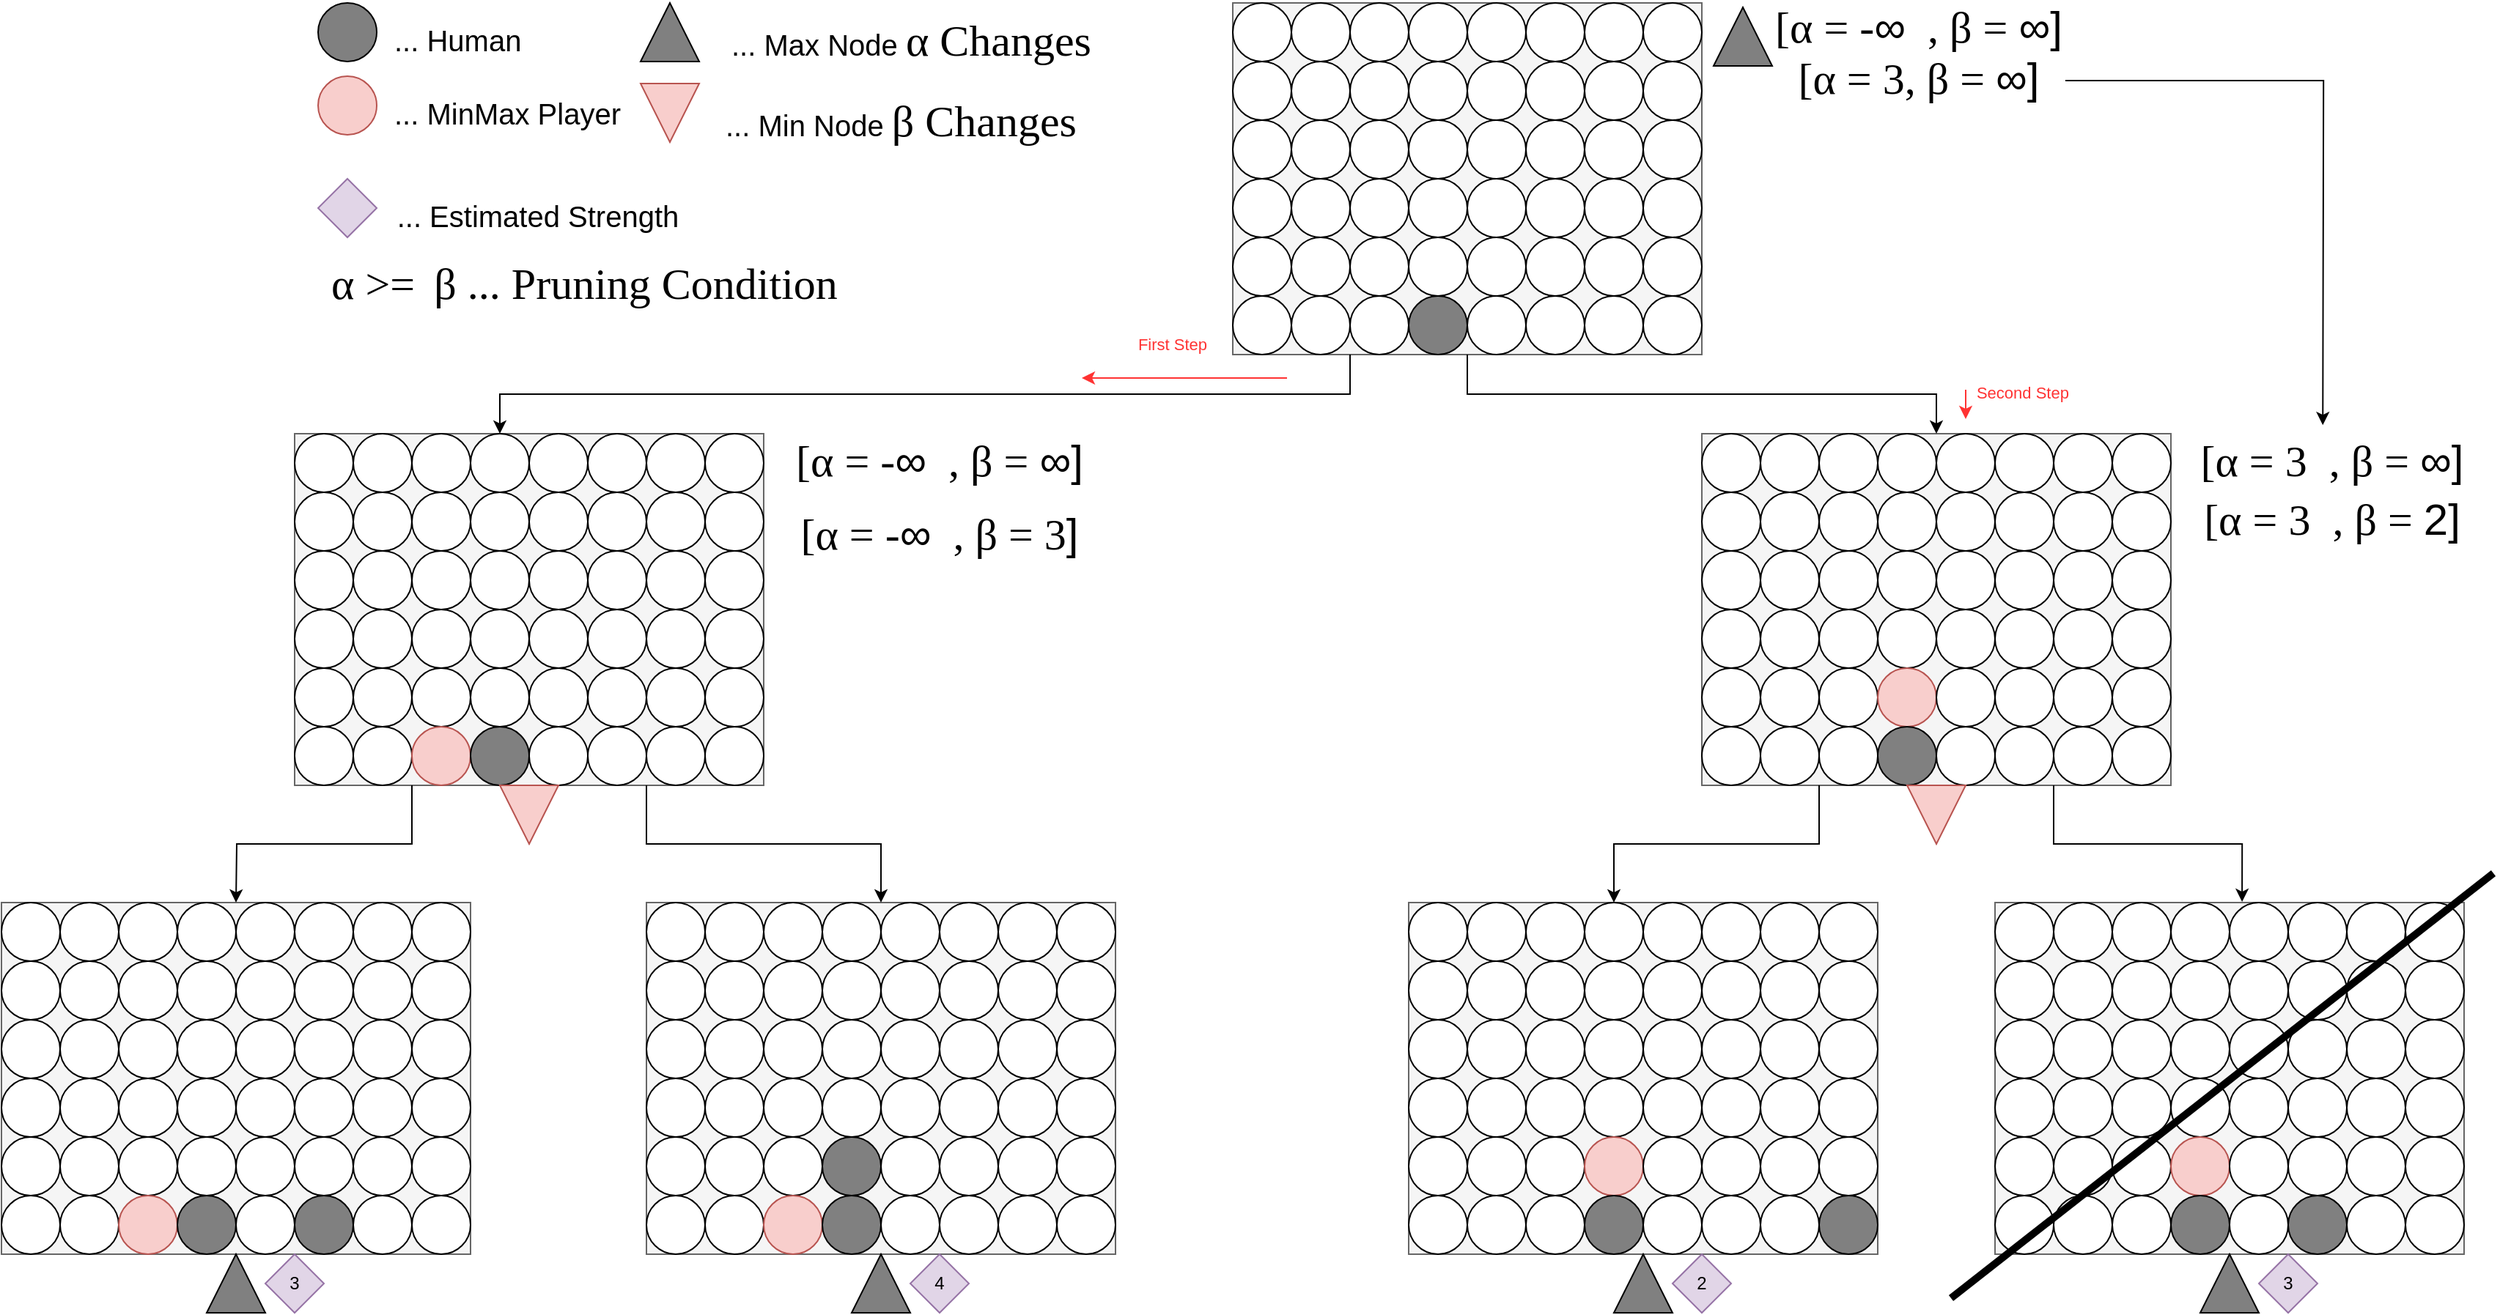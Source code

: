 <mxfile version="24.4.3" type="device">
  <diagram name="Seite-1" id="ZO7_gdMF7UllygbiJD4x">
    <mxGraphModel dx="2944" dy="1084" grid="0" gridSize="10" guides="1" tooltips="1" connect="1" arrows="1" fold="1" page="0" pageScale="1" pageWidth="827" pageHeight="1169" math="0" shadow="0">
      <root>
        <mxCell id="0" />
        <mxCell id="1" parent="0" />
        <mxCell id="8jhZL6ctZtWlZPXJob7D-51" value="" style="group;" parent="1" vertex="1" connectable="0">
          <mxGeometry x="-200" y="146" width="320" height="240" as="geometry" />
        </mxCell>
        <mxCell id="8jhZL6ctZtWlZPXJob7D-50" value="" style="rounded=0;whiteSpace=wrap;html=1;fillColor=#f5f5f5;strokeColor=#666666;fontColor=#333333;" parent="8jhZL6ctZtWlZPXJob7D-51" vertex="1">
          <mxGeometry width="320" height="240" as="geometry" />
        </mxCell>
        <mxCell id="8jhZL6ctZtWlZPXJob7D-1" value="" style="ellipse;whiteSpace=wrap;html=1;aspect=fixed;" parent="8jhZL6ctZtWlZPXJob7D-51" vertex="1">
          <mxGeometry width="40" height="40" as="geometry" />
        </mxCell>
        <mxCell id="8jhZL6ctZtWlZPXJob7D-2" value="" style="ellipse;whiteSpace=wrap;html=1;aspect=fixed;" parent="8jhZL6ctZtWlZPXJob7D-51" vertex="1">
          <mxGeometry x="40" width="40" height="40" as="geometry" />
        </mxCell>
        <mxCell id="8jhZL6ctZtWlZPXJob7D-4" value="" style="ellipse;whiteSpace=wrap;html=1;aspect=fixed;" parent="8jhZL6ctZtWlZPXJob7D-51" vertex="1">
          <mxGeometry x="80" width="40" height="40" as="geometry" />
        </mxCell>
        <mxCell id="8jhZL6ctZtWlZPXJob7D-5" value="" style="ellipse;whiteSpace=wrap;html=1;aspect=fixed;" parent="8jhZL6ctZtWlZPXJob7D-51" vertex="1">
          <mxGeometry x="120" width="40" height="40" as="geometry" />
        </mxCell>
        <mxCell id="8jhZL6ctZtWlZPXJob7D-6" value="" style="ellipse;whiteSpace=wrap;html=1;aspect=fixed;" parent="8jhZL6ctZtWlZPXJob7D-51" vertex="1">
          <mxGeometry x="160" width="40" height="40" as="geometry" />
        </mxCell>
        <mxCell id="8jhZL6ctZtWlZPXJob7D-7" value="" style="ellipse;whiteSpace=wrap;html=1;aspect=fixed;" parent="8jhZL6ctZtWlZPXJob7D-51" vertex="1">
          <mxGeometry x="200" width="40" height="40" as="geometry" />
        </mxCell>
        <mxCell id="8jhZL6ctZtWlZPXJob7D-8" value="" style="ellipse;whiteSpace=wrap;html=1;aspect=fixed;" parent="8jhZL6ctZtWlZPXJob7D-51" vertex="1">
          <mxGeometry x="240" width="40" height="40" as="geometry" />
        </mxCell>
        <mxCell id="8jhZL6ctZtWlZPXJob7D-9" value="" style="ellipse;whiteSpace=wrap;html=1;aspect=fixed;" parent="8jhZL6ctZtWlZPXJob7D-51" vertex="1">
          <mxGeometry x="280" width="40" height="40" as="geometry" />
        </mxCell>
        <mxCell id="8jhZL6ctZtWlZPXJob7D-10" value="" style="ellipse;whiteSpace=wrap;html=1;aspect=fixed;" parent="8jhZL6ctZtWlZPXJob7D-51" vertex="1">
          <mxGeometry y="40" width="40" height="40" as="geometry" />
        </mxCell>
        <mxCell id="8jhZL6ctZtWlZPXJob7D-11" value="" style="ellipse;whiteSpace=wrap;html=1;aspect=fixed;" parent="8jhZL6ctZtWlZPXJob7D-51" vertex="1">
          <mxGeometry x="40" y="40" width="40" height="40" as="geometry" />
        </mxCell>
        <mxCell id="8jhZL6ctZtWlZPXJob7D-12" value="" style="ellipse;whiteSpace=wrap;html=1;aspect=fixed;" parent="8jhZL6ctZtWlZPXJob7D-51" vertex="1">
          <mxGeometry x="80" y="40" width="40" height="40" as="geometry" />
        </mxCell>
        <mxCell id="8jhZL6ctZtWlZPXJob7D-13" value="" style="ellipse;whiteSpace=wrap;html=1;aspect=fixed;" parent="8jhZL6ctZtWlZPXJob7D-51" vertex="1">
          <mxGeometry x="120" y="40" width="40" height="40" as="geometry" />
        </mxCell>
        <mxCell id="8jhZL6ctZtWlZPXJob7D-14" value="" style="ellipse;whiteSpace=wrap;html=1;aspect=fixed;" parent="8jhZL6ctZtWlZPXJob7D-51" vertex="1">
          <mxGeometry x="160" y="40" width="40" height="40" as="geometry" />
        </mxCell>
        <mxCell id="8jhZL6ctZtWlZPXJob7D-15" value="" style="ellipse;whiteSpace=wrap;html=1;aspect=fixed;" parent="8jhZL6ctZtWlZPXJob7D-51" vertex="1">
          <mxGeometry x="200" y="40" width="40" height="40" as="geometry" />
        </mxCell>
        <mxCell id="8jhZL6ctZtWlZPXJob7D-16" value="" style="ellipse;whiteSpace=wrap;html=1;aspect=fixed;" parent="8jhZL6ctZtWlZPXJob7D-51" vertex="1">
          <mxGeometry x="240" y="40" width="40" height="40" as="geometry" />
        </mxCell>
        <mxCell id="8jhZL6ctZtWlZPXJob7D-17" value="" style="ellipse;whiteSpace=wrap;html=1;aspect=fixed;" parent="8jhZL6ctZtWlZPXJob7D-51" vertex="1">
          <mxGeometry x="280" y="40" width="40" height="40" as="geometry" />
        </mxCell>
        <mxCell id="8jhZL6ctZtWlZPXJob7D-18" value="" style="ellipse;whiteSpace=wrap;html=1;aspect=fixed;" parent="8jhZL6ctZtWlZPXJob7D-51" vertex="1">
          <mxGeometry y="80" width="40" height="40" as="geometry" />
        </mxCell>
        <mxCell id="8jhZL6ctZtWlZPXJob7D-19" value="" style="ellipse;whiteSpace=wrap;html=1;aspect=fixed;" parent="8jhZL6ctZtWlZPXJob7D-51" vertex="1">
          <mxGeometry x="40" y="80" width="40" height="40" as="geometry" />
        </mxCell>
        <mxCell id="8jhZL6ctZtWlZPXJob7D-20" value="" style="ellipse;whiteSpace=wrap;html=1;aspect=fixed;" parent="8jhZL6ctZtWlZPXJob7D-51" vertex="1">
          <mxGeometry x="80" y="80" width="40" height="40" as="geometry" />
        </mxCell>
        <mxCell id="8jhZL6ctZtWlZPXJob7D-21" value="" style="ellipse;whiteSpace=wrap;html=1;aspect=fixed;" parent="8jhZL6ctZtWlZPXJob7D-51" vertex="1">
          <mxGeometry x="120" y="80" width="40" height="40" as="geometry" />
        </mxCell>
        <mxCell id="8jhZL6ctZtWlZPXJob7D-22" value="" style="ellipse;whiteSpace=wrap;html=1;aspect=fixed;" parent="8jhZL6ctZtWlZPXJob7D-51" vertex="1">
          <mxGeometry x="160" y="80" width="40" height="40" as="geometry" />
        </mxCell>
        <mxCell id="8jhZL6ctZtWlZPXJob7D-23" value="" style="ellipse;whiteSpace=wrap;html=1;aspect=fixed;" parent="8jhZL6ctZtWlZPXJob7D-51" vertex="1">
          <mxGeometry x="200" y="80" width="40" height="40" as="geometry" />
        </mxCell>
        <mxCell id="8jhZL6ctZtWlZPXJob7D-24" value="" style="ellipse;whiteSpace=wrap;html=1;aspect=fixed;" parent="8jhZL6ctZtWlZPXJob7D-51" vertex="1">
          <mxGeometry x="240" y="80" width="40" height="40" as="geometry" />
        </mxCell>
        <mxCell id="8jhZL6ctZtWlZPXJob7D-25" value="" style="ellipse;whiteSpace=wrap;html=1;aspect=fixed;" parent="8jhZL6ctZtWlZPXJob7D-51" vertex="1">
          <mxGeometry x="280" y="80" width="40" height="40" as="geometry" />
        </mxCell>
        <mxCell id="8jhZL6ctZtWlZPXJob7D-26" value="" style="ellipse;whiteSpace=wrap;html=1;aspect=fixed;" parent="8jhZL6ctZtWlZPXJob7D-51" vertex="1">
          <mxGeometry y="120" width="40" height="40" as="geometry" />
        </mxCell>
        <mxCell id="8jhZL6ctZtWlZPXJob7D-27" value="" style="ellipse;whiteSpace=wrap;html=1;aspect=fixed;" parent="8jhZL6ctZtWlZPXJob7D-51" vertex="1">
          <mxGeometry x="40" y="120" width="40" height="40" as="geometry" />
        </mxCell>
        <mxCell id="8jhZL6ctZtWlZPXJob7D-28" value="" style="ellipse;whiteSpace=wrap;html=1;aspect=fixed;" parent="8jhZL6ctZtWlZPXJob7D-51" vertex="1">
          <mxGeometry x="80" y="120" width="40" height="40" as="geometry" />
        </mxCell>
        <mxCell id="8jhZL6ctZtWlZPXJob7D-29" value="" style="ellipse;whiteSpace=wrap;html=1;aspect=fixed;" parent="8jhZL6ctZtWlZPXJob7D-51" vertex="1">
          <mxGeometry x="120" y="120" width="40" height="40" as="geometry" />
        </mxCell>
        <mxCell id="8jhZL6ctZtWlZPXJob7D-30" value="" style="ellipse;whiteSpace=wrap;html=1;aspect=fixed;" parent="8jhZL6ctZtWlZPXJob7D-51" vertex="1">
          <mxGeometry x="160" y="120" width="40" height="40" as="geometry" />
        </mxCell>
        <mxCell id="8jhZL6ctZtWlZPXJob7D-31" value="" style="ellipse;whiteSpace=wrap;html=1;aspect=fixed;" parent="8jhZL6ctZtWlZPXJob7D-51" vertex="1">
          <mxGeometry x="200" y="120" width="40" height="40" as="geometry" />
        </mxCell>
        <mxCell id="8jhZL6ctZtWlZPXJob7D-32" value="" style="ellipse;whiteSpace=wrap;html=1;aspect=fixed;" parent="8jhZL6ctZtWlZPXJob7D-51" vertex="1">
          <mxGeometry x="240" y="120" width="40" height="40" as="geometry" />
        </mxCell>
        <mxCell id="8jhZL6ctZtWlZPXJob7D-33" value="" style="ellipse;whiteSpace=wrap;html=1;aspect=fixed;" parent="8jhZL6ctZtWlZPXJob7D-51" vertex="1">
          <mxGeometry x="280" y="120" width="40" height="40" as="geometry" />
        </mxCell>
        <mxCell id="8jhZL6ctZtWlZPXJob7D-34" value="" style="ellipse;whiteSpace=wrap;html=1;aspect=fixed;" parent="8jhZL6ctZtWlZPXJob7D-51" vertex="1">
          <mxGeometry y="160" width="40" height="40" as="geometry" />
        </mxCell>
        <mxCell id="8jhZL6ctZtWlZPXJob7D-35" value="" style="ellipse;whiteSpace=wrap;html=1;aspect=fixed;" parent="8jhZL6ctZtWlZPXJob7D-51" vertex="1">
          <mxGeometry x="40" y="160" width="40" height="40" as="geometry" />
        </mxCell>
        <mxCell id="8jhZL6ctZtWlZPXJob7D-36" value="" style="ellipse;whiteSpace=wrap;html=1;aspect=fixed;" parent="8jhZL6ctZtWlZPXJob7D-51" vertex="1">
          <mxGeometry x="80" y="160" width="40" height="40" as="geometry" />
        </mxCell>
        <mxCell id="8jhZL6ctZtWlZPXJob7D-37" value="" style="ellipse;whiteSpace=wrap;html=1;aspect=fixed;" parent="8jhZL6ctZtWlZPXJob7D-51" vertex="1">
          <mxGeometry x="120" y="160" width="40" height="40" as="geometry" />
        </mxCell>
        <mxCell id="8jhZL6ctZtWlZPXJob7D-38" value="" style="ellipse;whiteSpace=wrap;html=1;aspect=fixed;" parent="8jhZL6ctZtWlZPXJob7D-51" vertex="1">
          <mxGeometry x="160" y="160" width="40" height="40" as="geometry" />
        </mxCell>
        <mxCell id="8jhZL6ctZtWlZPXJob7D-39" value="" style="ellipse;whiteSpace=wrap;html=1;aspect=fixed;" parent="8jhZL6ctZtWlZPXJob7D-51" vertex="1">
          <mxGeometry x="200" y="160" width="40" height="40" as="geometry" />
        </mxCell>
        <mxCell id="8jhZL6ctZtWlZPXJob7D-40" value="" style="ellipse;whiteSpace=wrap;html=1;aspect=fixed;" parent="8jhZL6ctZtWlZPXJob7D-51" vertex="1">
          <mxGeometry x="240" y="160" width="40" height="40" as="geometry" />
        </mxCell>
        <mxCell id="8jhZL6ctZtWlZPXJob7D-41" value="" style="ellipse;whiteSpace=wrap;html=1;aspect=fixed;" parent="8jhZL6ctZtWlZPXJob7D-51" vertex="1">
          <mxGeometry x="280" y="160" width="40" height="40" as="geometry" />
        </mxCell>
        <mxCell id="8jhZL6ctZtWlZPXJob7D-42" value="" style="ellipse;whiteSpace=wrap;html=1;aspect=fixed;" parent="8jhZL6ctZtWlZPXJob7D-51" vertex="1">
          <mxGeometry y="200" width="40" height="40" as="geometry" />
        </mxCell>
        <mxCell id="8jhZL6ctZtWlZPXJob7D-43" value="" style="ellipse;whiteSpace=wrap;html=1;aspect=fixed;" parent="8jhZL6ctZtWlZPXJob7D-51" vertex="1">
          <mxGeometry x="40" y="200" width="40" height="40" as="geometry" />
        </mxCell>
        <mxCell id="8jhZL6ctZtWlZPXJob7D-44" value="" style="ellipse;whiteSpace=wrap;html=1;aspect=fixed;" parent="8jhZL6ctZtWlZPXJob7D-51" vertex="1">
          <mxGeometry x="80" y="200" width="40" height="40" as="geometry" />
        </mxCell>
        <mxCell id="8jhZL6ctZtWlZPXJob7D-45" value="" style="ellipse;whiteSpace=wrap;html=1;aspect=fixed;fillColor=#808080;" parent="8jhZL6ctZtWlZPXJob7D-51" vertex="1">
          <mxGeometry x="120" y="200" width="40" height="40" as="geometry" />
        </mxCell>
        <mxCell id="8jhZL6ctZtWlZPXJob7D-46" value="" style="ellipse;whiteSpace=wrap;html=1;aspect=fixed;" parent="8jhZL6ctZtWlZPXJob7D-51" vertex="1">
          <mxGeometry x="160" y="200" width="40" height="40" as="geometry" />
        </mxCell>
        <mxCell id="8jhZL6ctZtWlZPXJob7D-47" value="" style="ellipse;whiteSpace=wrap;html=1;aspect=fixed;" parent="8jhZL6ctZtWlZPXJob7D-51" vertex="1">
          <mxGeometry x="200" y="200" width="40" height="40" as="geometry" />
        </mxCell>
        <mxCell id="8jhZL6ctZtWlZPXJob7D-48" value="" style="ellipse;whiteSpace=wrap;html=1;aspect=fixed;" parent="8jhZL6ctZtWlZPXJob7D-51" vertex="1">
          <mxGeometry x="240" y="200" width="40" height="40" as="geometry" />
        </mxCell>
        <mxCell id="8jhZL6ctZtWlZPXJob7D-49" value="" style="ellipse;whiteSpace=wrap;html=1;aspect=fixed;" parent="8jhZL6ctZtWlZPXJob7D-51" vertex="1">
          <mxGeometry x="280" y="200" width="40" height="40" as="geometry" />
        </mxCell>
        <mxCell id="8jhZL6ctZtWlZPXJob7D-303" value="" style="group;fillColor=#f8cecc;strokeColor=#b85450;" parent="1" vertex="1" connectable="0">
          <mxGeometry x="120" y="440" width="320" height="240" as="geometry" />
        </mxCell>
        <mxCell id="8jhZL6ctZtWlZPXJob7D-304" value="" style="rounded=0;whiteSpace=wrap;html=1;fillColor=#f5f5f5;strokeColor=#666666;fontColor=#333333;" parent="8jhZL6ctZtWlZPXJob7D-303" vertex="1">
          <mxGeometry width="320" height="240" as="geometry" />
        </mxCell>
        <mxCell id="8jhZL6ctZtWlZPXJob7D-305" value="" style="ellipse;whiteSpace=wrap;html=1;aspect=fixed;" parent="8jhZL6ctZtWlZPXJob7D-303" vertex="1">
          <mxGeometry width="40" height="40" as="geometry" />
        </mxCell>
        <mxCell id="8jhZL6ctZtWlZPXJob7D-306" value="" style="ellipse;whiteSpace=wrap;html=1;aspect=fixed;" parent="8jhZL6ctZtWlZPXJob7D-303" vertex="1">
          <mxGeometry x="40" width="40" height="40" as="geometry" />
        </mxCell>
        <mxCell id="8jhZL6ctZtWlZPXJob7D-307" value="" style="ellipse;whiteSpace=wrap;html=1;aspect=fixed;" parent="8jhZL6ctZtWlZPXJob7D-303" vertex="1">
          <mxGeometry x="80" width="40" height="40" as="geometry" />
        </mxCell>
        <mxCell id="8jhZL6ctZtWlZPXJob7D-308" value="" style="ellipse;whiteSpace=wrap;html=1;aspect=fixed;" parent="8jhZL6ctZtWlZPXJob7D-303" vertex="1">
          <mxGeometry x="120" width="40" height="40" as="geometry" />
        </mxCell>
        <mxCell id="8jhZL6ctZtWlZPXJob7D-309" value="" style="ellipse;whiteSpace=wrap;html=1;aspect=fixed;" parent="8jhZL6ctZtWlZPXJob7D-303" vertex="1">
          <mxGeometry x="160" width="40" height="40" as="geometry" />
        </mxCell>
        <mxCell id="8jhZL6ctZtWlZPXJob7D-310" value="" style="ellipse;whiteSpace=wrap;html=1;aspect=fixed;" parent="8jhZL6ctZtWlZPXJob7D-303" vertex="1">
          <mxGeometry x="200" width="40" height="40" as="geometry" />
        </mxCell>
        <mxCell id="8jhZL6ctZtWlZPXJob7D-311" value="" style="ellipse;whiteSpace=wrap;html=1;aspect=fixed;" parent="8jhZL6ctZtWlZPXJob7D-303" vertex="1">
          <mxGeometry x="240" width="40" height="40" as="geometry" />
        </mxCell>
        <mxCell id="8jhZL6ctZtWlZPXJob7D-312" value="" style="ellipse;whiteSpace=wrap;html=1;aspect=fixed;" parent="8jhZL6ctZtWlZPXJob7D-303" vertex="1">
          <mxGeometry x="280" width="40" height="40" as="geometry" />
        </mxCell>
        <mxCell id="8jhZL6ctZtWlZPXJob7D-313" value="" style="ellipse;whiteSpace=wrap;html=1;aspect=fixed;" parent="8jhZL6ctZtWlZPXJob7D-303" vertex="1">
          <mxGeometry y="40" width="40" height="40" as="geometry" />
        </mxCell>
        <mxCell id="8jhZL6ctZtWlZPXJob7D-314" value="" style="ellipse;whiteSpace=wrap;html=1;aspect=fixed;" parent="8jhZL6ctZtWlZPXJob7D-303" vertex="1">
          <mxGeometry x="40" y="40" width="40" height="40" as="geometry" />
        </mxCell>
        <mxCell id="8jhZL6ctZtWlZPXJob7D-315" value="" style="ellipse;whiteSpace=wrap;html=1;aspect=fixed;" parent="8jhZL6ctZtWlZPXJob7D-303" vertex="1">
          <mxGeometry x="80" y="40" width="40" height="40" as="geometry" />
        </mxCell>
        <mxCell id="8jhZL6ctZtWlZPXJob7D-316" value="" style="ellipse;whiteSpace=wrap;html=1;aspect=fixed;" parent="8jhZL6ctZtWlZPXJob7D-303" vertex="1">
          <mxGeometry x="120" y="40" width="40" height="40" as="geometry" />
        </mxCell>
        <mxCell id="8jhZL6ctZtWlZPXJob7D-317" value="" style="ellipse;whiteSpace=wrap;html=1;aspect=fixed;" parent="8jhZL6ctZtWlZPXJob7D-303" vertex="1">
          <mxGeometry x="160" y="40" width="40" height="40" as="geometry" />
        </mxCell>
        <mxCell id="8jhZL6ctZtWlZPXJob7D-318" value="" style="ellipse;whiteSpace=wrap;html=1;aspect=fixed;" parent="8jhZL6ctZtWlZPXJob7D-303" vertex="1">
          <mxGeometry x="200" y="40" width="40" height="40" as="geometry" />
        </mxCell>
        <mxCell id="8jhZL6ctZtWlZPXJob7D-319" value="" style="ellipse;whiteSpace=wrap;html=1;aspect=fixed;" parent="8jhZL6ctZtWlZPXJob7D-303" vertex="1">
          <mxGeometry x="240" y="40" width="40" height="40" as="geometry" />
        </mxCell>
        <mxCell id="8jhZL6ctZtWlZPXJob7D-320" value="" style="ellipse;whiteSpace=wrap;html=1;aspect=fixed;" parent="8jhZL6ctZtWlZPXJob7D-303" vertex="1">
          <mxGeometry x="280" y="40" width="40" height="40" as="geometry" />
        </mxCell>
        <mxCell id="8jhZL6ctZtWlZPXJob7D-321" value="" style="ellipse;whiteSpace=wrap;html=1;aspect=fixed;" parent="8jhZL6ctZtWlZPXJob7D-303" vertex="1">
          <mxGeometry y="80" width="40" height="40" as="geometry" />
        </mxCell>
        <mxCell id="8jhZL6ctZtWlZPXJob7D-322" value="" style="ellipse;whiteSpace=wrap;html=1;aspect=fixed;" parent="8jhZL6ctZtWlZPXJob7D-303" vertex="1">
          <mxGeometry x="40" y="80" width="40" height="40" as="geometry" />
        </mxCell>
        <mxCell id="8jhZL6ctZtWlZPXJob7D-323" value="" style="ellipse;whiteSpace=wrap;html=1;aspect=fixed;" parent="8jhZL6ctZtWlZPXJob7D-303" vertex="1">
          <mxGeometry x="80" y="80" width="40" height="40" as="geometry" />
        </mxCell>
        <mxCell id="8jhZL6ctZtWlZPXJob7D-324" value="" style="ellipse;whiteSpace=wrap;html=1;aspect=fixed;" parent="8jhZL6ctZtWlZPXJob7D-303" vertex="1">
          <mxGeometry x="120" y="80" width="40" height="40" as="geometry" />
        </mxCell>
        <mxCell id="8jhZL6ctZtWlZPXJob7D-325" value="" style="ellipse;whiteSpace=wrap;html=1;aspect=fixed;" parent="8jhZL6ctZtWlZPXJob7D-303" vertex="1">
          <mxGeometry x="160" y="80" width="40" height="40" as="geometry" />
        </mxCell>
        <mxCell id="8jhZL6ctZtWlZPXJob7D-326" value="" style="ellipse;whiteSpace=wrap;html=1;aspect=fixed;" parent="8jhZL6ctZtWlZPXJob7D-303" vertex="1">
          <mxGeometry x="200" y="80" width="40" height="40" as="geometry" />
        </mxCell>
        <mxCell id="8jhZL6ctZtWlZPXJob7D-327" value="" style="ellipse;whiteSpace=wrap;html=1;aspect=fixed;" parent="8jhZL6ctZtWlZPXJob7D-303" vertex="1">
          <mxGeometry x="240" y="80" width="40" height="40" as="geometry" />
        </mxCell>
        <mxCell id="8jhZL6ctZtWlZPXJob7D-328" value="" style="ellipse;whiteSpace=wrap;html=1;aspect=fixed;" parent="8jhZL6ctZtWlZPXJob7D-303" vertex="1">
          <mxGeometry x="280" y="80" width="40" height="40" as="geometry" />
        </mxCell>
        <mxCell id="8jhZL6ctZtWlZPXJob7D-329" value="" style="ellipse;whiteSpace=wrap;html=1;aspect=fixed;" parent="8jhZL6ctZtWlZPXJob7D-303" vertex="1">
          <mxGeometry y="120" width="40" height="40" as="geometry" />
        </mxCell>
        <mxCell id="8jhZL6ctZtWlZPXJob7D-330" value="" style="ellipse;whiteSpace=wrap;html=1;aspect=fixed;" parent="8jhZL6ctZtWlZPXJob7D-303" vertex="1">
          <mxGeometry x="40" y="120" width="40" height="40" as="geometry" />
        </mxCell>
        <mxCell id="8jhZL6ctZtWlZPXJob7D-331" value="" style="ellipse;whiteSpace=wrap;html=1;aspect=fixed;" parent="8jhZL6ctZtWlZPXJob7D-303" vertex="1">
          <mxGeometry x="80" y="120" width="40" height="40" as="geometry" />
        </mxCell>
        <mxCell id="8jhZL6ctZtWlZPXJob7D-332" value="" style="ellipse;whiteSpace=wrap;html=1;aspect=fixed;" parent="8jhZL6ctZtWlZPXJob7D-303" vertex="1">
          <mxGeometry x="120" y="120" width="40" height="40" as="geometry" />
        </mxCell>
        <mxCell id="8jhZL6ctZtWlZPXJob7D-333" value="" style="ellipse;whiteSpace=wrap;html=1;aspect=fixed;" parent="8jhZL6ctZtWlZPXJob7D-303" vertex="1">
          <mxGeometry x="160" y="120" width="40" height="40" as="geometry" />
        </mxCell>
        <mxCell id="8jhZL6ctZtWlZPXJob7D-334" value="" style="ellipse;whiteSpace=wrap;html=1;aspect=fixed;" parent="8jhZL6ctZtWlZPXJob7D-303" vertex="1">
          <mxGeometry x="200" y="120" width="40" height="40" as="geometry" />
        </mxCell>
        <mxCell id="8jhZL6ctZtWlZPXJob7D-335" value="" style="ellipse;whiteSpace=wrap;html=1;aspect=fixed;" parent="8jhZL6ctZtWlZPXJob7D-303" vertex="1">
          <mxGeometry x="240" y="120" width="40" height="40" as="geometry" />
        </mxCell>
        <mxCell id="8jhZL6ctZtWlZPXJob7D-336" value="" style="ellipse;whiteSpace=wrap;html=1;aspect=fixed;" parent="8jhZL6ctZtWlZPXJob7D-303" vertex="1">
          <mxGeometry x="280" y="120" width="40" height="40" as="geometry" />
        </mxCell>
        <mxCell id="8jhZL6ctZtWlZPXJob7D-337" value="" style="ellipse;whiteSpace=wrap;html=1;aspect=fixed;" parent="8jhZL6ctZtWlZPXJob7D-303" vertex="1">
          <mxGeometry y="160" width="40" height="40" as="geometry" />
        </mxCell>
        <mxCell id="8jhZL6ctZtWlZPXJob7D-338" value="" style="ellipse;whiteSpace=wrap;html=1;aspect=fixed;" parent="8jhZL6ctZtWlZPXJob7D-303" vertex="1">
          <mxGeometry x="40" y="160" width="40" height="40" as="geometry" />
        </mxCell>
        <mxCell id="8jhZL6ctZtWlZPXJob7D-339" value="" style="ellipse;whiteSpace=wrap;html=1;aspect=fixed;" parent="8jhZL6ctZtWlZPXJob7D-303" vertex="1">
          <mxGeometry x="80" y="160" width="40" height="40" as="geometry" />
        </mxCell>
        <mxCell id="8jhZL6ctZtWlZPXJob7D-340" value="" style="ellipse;whiteSpace=wrap;html=1;aspect=fixed;fillColor=#f8cecc;strokeColor=#b85450;" parent="8jhZL6ctZtWlZPXJob7D-303" vertex="1">
          <mxGeometry x="120" y="160" width="40" height="40" as="geometry" />
        </mxCell>
        <mxCell id="8jhZL6ctZtWlZPXJob7D-341" value="" style="ellipse;whiteSpace=wrap;html=1;aspect=fixed;" parent="8jhZL6ctZtWlZPXJob7D-303" vertex="1">
          <mxGeometry x="160" y="160" width="40" height="40" as="geometry" />
        </mxCell>
        <mxCell id="8jhZL6ctZtWlZPXJob7D-342" value="" style="ellipse;whiteSpace=wrap;html=1;aspect=fixed;" parent="8jhZL6ctZtWlZPXJob7D-303" vertex="1">
          <mxGeometry x="200" y="160" width="40" height="40" as="geometry" />
        </mxCell>
        <mxCell id="8jhZL6ctZtWlZPXJob7D-343" value="" style="ellipse;whiteSpace=wrap;html=1;aspect=fixed;" parent="8jhZL6ctZtWlZPXJob7D-303" vertex="1">
          <mxGeometry x="240" y="160" width="40" height="40" as="geometry" />
        </mxCell>
        <mxCell id="8jhZL6ctZtWlZPXJob7D-344" value="" style="ellipse;whiteSpace=wrap;html=1;aspect=fixed;" parent="8jhZL6ctZtWlZPXJob7D-303" vertex="1">
          <mxGeometry x="280" y="160" width="40" height="40" as="geometry" />
        </mxCell>
        <mxCell id="8jhZL6ctZtWlZPXJob7D-345" value="" style="ellipse;whiteSpace=wrap;html=1;aspect=fixed;" parent="8jhZL6ctZtWlZPXJob7D-303" vertex="1">
          <mxGeometry y="200" width="40" height="40" as="geometry" />
        </mxCell>
        <mxCell id="8jhZL6ctZtWlZPXJob7D-346" value="" style="ellipse;whiteSpace=wrap;html=1;aspect=fixed;" parent="8jhZL6ctZtWlZPXJob7D-303" vertex="1">
          <mxGeometry x="40" y="200" width="40" height="40" as="geometry" />
        </mxCell>
        <mxCell id="8jhZL6ctZtWlZPXJob7D-347" value="" style="ellipse;whiteSpace=wrap;html=1;aspect=fixed;" parent="8jhZL6ctZtWlZPXJob7D-303" vertex="1">
          <mxGeometry x="80" y="200" width="40" height="40" as="geometry" />
        </mxCell>
        <mxCell id="8jhZL6ctZtWlZPXJob7D-348" value="" style="ellipse;whiteSpace=wrap;html=1;aspect=fixed;fillColor=#808080;" parent="8jhZL6ctZtWlZPXJob7D-303" vertex="1">
          <mxGeometry x="120" y="200" width="40" height="40" as="geometry" />
        </mxCell>
        <mxCell id="8jhZL6ctZtWlZPXJob7D-349" value="" style="ellipse;whiteSpace=wrap;html=1;aspect=fixed;" parent="8jhZL6ctZtWlZPXJob7D-303" vertex="1">
          <mxGeometry x="160" y="200" width="40" height="40" as="geometry" />
        </mxCell>
        <mxCell id="8jhZL6ctZtWlZPXJob7D-350" value="" style="ellipse;whiteSpace=wrap;html=1;aspect=fixed;" parent="8jhZL6ctZtWlZPXJob7D-303" vertex="1">
          <mxGeometry x="200" y="200" width="40" height="40" as="geometry" />
        </mxCell>
        <mxCell id="8jhZL6ctZtWlZPXJob7D-351" value="" style="ellipse;whiteSpace=wrap;html=1;aspect=fixed;" parent="8jhZL6ctZtWlZPXJob7D-303" vertex="1">
          <mxGeometry x="240" y="200" width="40" height="40" as="geometry" />
        </mxCell>
        <mxCell id="8jhZL6ctZtWlZPXJob7D-352" value="" style="ellipse;whiteSpace=wrap;html=1;aspect=fixed;" parent="8jhZL6ctZtWlZPXJob7D-303" vertex="1">
          <mxGeometry x="280" y="200" width="40" height="40" as="geometry" />
        </mxCell>
        <mxCell id="8jhZL6ctZtWlZPXJob7D-403" value="" style="group;" parent="1" vertex="1" connectable="0">
          <mxGeometry x="-840" y="440" width="320" height="240" as="geometry" />
        </mxCell>
        <mxCell id="8jhZL6ctZtWlZPXJob7D-404" value="" style="rounded=0;whiteSpace=wrap;html=1;fillColor=#f5f5f5;strokeColor=#666666;fontColor=#333333;" parent="8jhZL6ctZtWlZPXJob7D-403" vertex="1">
          <mxGeometry width="320" height="240" as="geometry" />
        </mxCell>
        <mxCell id="8jhZL6ctZtWlZPXJob7D-405" value="" style="ellipse;whiteSpace=wrap;html=1;aspect=fixed;" parent="8jhZL6ctZtWlZPXJob7D-403" vertex="1">
          <mxGeometry width="40" height="40" as="geometry" />
        </mxCell>
        <mxCell id="8jhZL6ctZtWlZPXJob7D-406" value="" style="ellipse;whiteSpace=wrap;html=1;aspect=fixed;" parent="8jhZL6ctZtWlZPXJob7D-403" vertex="1">
          <mxGeometry x="40" width="40" height="40" as="geometry" />
        </mxCell>
        <mxCell id="8jhZL6ctZtWlZPXJob7D-407" value="" style="ellipse;whiteSpace=wrap;html=1;aspect=fixed;" parent="8jhZL6ctZtWlZPXJob7D-403" vertex="1">
          <mxGeometry x="80" width="40" height="40" as="geometry" />
        </mxCell>
        <mxCell id="8jhZL6ctZtWlZPXJob7D-408" value="" style="ellipse;whiteSpace=wrap;html=1;aspect=fixed;" parent="8jhZL6ctZtWlZPXJob7D-403" vertex="1">
          <mxGeometry x="120" width="40" height="40" as="geometry" />
        </mxCell>
        <mxCell id="8jhZL6ctZtWlZPXJob7D-409" value="" style="ellipse;whiteSpace=wrap;html=1;aspect=fixed;" parent="8jhZL6ctZtWlZPXJob7D-403" vertex="1">
          <mxGeometry x="160" width="40" height="40" as="geometry" />
        </mxCell>
        <mxCell id="8jhZL6ctZtWlZPXJob7D-410" value="" style="ellipse;whiteSpace=wrap;html=1;aspect=fixed;" parent="8jhZL6ctZtWlZPXJob7D-403" vertex="1">
          <mxGeometry x="200" width="40" height="40" as="geometry" />
        </mxCell>
        <mxCell id="8jhZL6ctZtWlZPXJob7D-411" value="" style="ellipse;whiteSpace=wrap;html=1;aspect=fixed;" parent="8jhZL6ctZtWlZPXJob7D-403" vertex="1">
          <mxGeometry x="240" width="40" height="40" as="geometry" />
        </mxCell>
        <mxCell id="8jhZL6ctZtWlZPXJob7D-412" value="" style="ellipse;whiteSpace=wrap;html=1;aspect=fixed;" parent="8jhZL6ctZtWlZPXJob7D-403" vertex="1">
          <mxGeometry x="280" width="40" height="40" as="geometry" />
        </mxCell>
        <mxCell id="8jhZL6ctZtWlZPXJob7D-413" value="" style="ellipse;whiteSpace=wrap;html=1;aspect=fixed;" parent="8jhZL6ctZtWlZPXJob7D-403" vertex="1">
          <mxGeometry y="40" width="40" height="40" as="geometry" />
        </mxCell>
        <mxCell id="8jhZL6ctZtWlZPXJob7D-414" value="" style="ellipse;whiteSpace=wrap;html=1;aspect=fixed;" parent="8jhZL6ctZtWlZPXJob7D-403" vertex="1">
          <mxGeometry x="40" y="40" width="40" height="40" as="geometry" />
        </mxCell>
        <mxCell id="8jhZL6ctZtWlZPXJob7D-415" value="" style="ellipse;whiteSpace=wrap;html=1;aspect=fixed;" parent="8jhZL6ctZtWlZPXJob7D-403" vertex="1">
          <mxGeometry x="80" y="40" width="40" height="40" as="geometry" />
        </mxCell>
        <mxCell id="8jhZL6ctZtWlZPXJob7D-416" value="" style="ellipse;whiteSpace=wrap;html=1;aspect=fixed;" parent="8jhZL6ctZtWlZPXJob7D-403" vertex="1">
          <mxGeometry x="120" y="40" width="40" height="40" as="geometry" />
        </mxCell>
        <mxCell id="8jhZL6ctZtWlZPXJob7D-417" value="" style="ellipse;whiteSpace=wrap;html=1;aspect=fixed;" parent="8jhZL6ctZtWlZPXJob7D-403" vertex="1">
          <mxGeometry x="160" y="40" width="40" height="40" as="geometry" />
        </mxCell>
        <mxCell id="8jhZL6ctZtWlZPXJob7D-418" value="" style="ellipse;whiteSpace=wrap;html=1;aspect=fixed;" parent="8jhZL6ctZtWlZPXJob7D-403" vertex="1">
          <mxGeometry x="200" y="40" width="40" height="40" as="geometry" />
        </mxCell>
        <mxCell id="8jhZL6ctZtWlZPXJob7D-419" value="" style="ellipse;whiteSpace=wrap;html=1;aspect=fixed;" parent="8jhZL6ctZtWlZPXJob7D-403" vertex="1">
          <mxGeometry x="240" y="40" width="40" height="40" as="geometry" />
        </mxCell>
        <mxCell id="8jhZL6ctZtWlZPXJob7D-420" value="" style="ellipse;whiteSpace=wrap;html=1;aspect=fixed;" parent="8jhZL6ctZtWlZPXJob7D-403" vertex="1">
          <mxGeometry x="280" y="40" width="40" height="40" as="geometry" />
        </mxCell>
        <mxCell id="8jhZL6ctZtWlZPXJob7D-421" value="" style="ellipse;whiteSpace=wrap;html=1;aspect=fixed;" parent="8jhZL6ctZtWlZPXJob7D-403" vertex="1">
          <mxGeometry y="80" width="40" height="40" as="geometry" />
        </mxCell>
        <mxCell id="8jhZL6ctZtWlZPXJob7D-422" value="" style="ellipse;whiteSpace=wrap;html=1;aspect=fixed;" parent="8jhZL6ctZtWlZPXJob7D-403" vertex="1">
          <mxGeometry x="40" y="80" width="40" height="40" as="geometry" />
        </mxCell>
        <mxCell id="8jhZL6ctZtWlZPXJob7D-423" value="" style="ellipse;whiteSpace=wrap;html=1;aspect=fixed;" parent="8jhZL6ctZtWlZPXJob7D-403" vertex="1">
          <mxGeometry x="80" y="80" width="40" height="40" as="geometry" />
        </mxCell>
        <mxCell id="8jhZL6ctZtWlZPXJob7D-424" value="" style="ellipse;whiteSpace=wrap;html=1;aspect=fixed;" parent="8jhZL6ctZtWlZPXJob7D-403" vertex="1">
          <mxGeometry x="120" y="80" width="40" height="40" as="geometry" />
        </mxCell>
        <mxCell id="8jhZL6ctZtWlZPXJob7D-425" value="" style="ellipse;whiteSpace=wrap;html=1;aspect=fixed;" parent="8jhZL6ctZtWlZPXJob7D-403" vertex="1">
          <mxGeometry x="160" y="80" width="40" height="40" as="geometry" />
        </mxCell>
        <mxCell id="8jhZL6ctZtWlZPXJob7D-426" value="" style="ellipse;whiteSpace=wrap;html=1;aspect=fixed;" parent="8jhZL6ctZtWlZPXJob7D-403" vertex="1">
          <mxGeometry x="200" y="80" width="40" height="40" as="geometry" />
        </mxCell>
        <mxCell id="8jhZL6ctZtWlZPXJob7D-427" value="" style="ellipse;whiteSpace=wrap;html=1;aspect=fixed;" parent="8jhZL6ctZtWlZPXJob7D-403" vertex="1">
          <mxGeometry x="240" y="80" width="40" height="40" as="geometry" />
        </mxCell>
        <mxCell id="8jhZL6ctZtWlZPXJob7D-428" value="" style="ellipse;whiteSpace=wrap;html=1;aspect=fixed;" parent="8jhZL6ctZtWlZPXJob7D-403" vertex="1">
          <mxGeometry x="280" y="80" width="40" height="40" as="geometry" />
        </mxCell>
        <mxCell id="8jhZL6ctZtWlZPXJob7D-429" value="" style="ellipse;whiteSpace=wrap;html=1;aspect=fixed;" parent="8jhZL6ctZtWlZPXJob7D-403" vertex="1">
          <mxGeometry y="120" width="40" height="40" as="geometry" />
        </mxCell>
        <mxCell id="8jhZL6ctZtWlZPXJob7D-430" value="" style="ellipse;whiteSpace=wrap;html=1;aspect=fixed;" parent="8jhZL6ctZtWlZPXJob7D-403" vertex="1">
          <mxGeometry x="40" y="120" width="40" height="40" as="geometry" />
        </mxCell>
        <mxCell id="8jhZL6ctZtWlZPXJob7D-431" value="" style="ellipse;whiteSpace=wrap;html=1;aspect=fixed;" parent="8jhZL6ctZtWlZPXJob7D-403" vertex="1">
          <mxGeometry x="80" y="120" width="40" height="40" as="geometry" />
        </mxCell>
        <mxCell id="8jhZL6ctZtWlZPXJob7D-432" value="" style="ellipse;whiteSpace=wrap;html=1;aspect=fixed;" parent="8jhZL6ctZtWlZPXJob7D-403" vertex="1">
          <mxGeometry x="120" y="120" width="40" height="40" as="geometry" />
        </mxCell>
        <mxCell id="8jhZL6ctZtWlZPXJob7D-433" value="" style="ellipse;whiteSpace=wrap;html=1;aspect=fixed;" parent="8jhZL6ctZtWlZPXJob7D-403" vertex="1">
          <mxGeometry x="160" y="120" width="40" height="40" as="geometry" />
        </mxCell>
        <mxCell id="8jhZL6ctZtWlZPXJob7D-434" value="" style="ellipse;whiteSpace=wrap;html=1;aspect=fixed;" parent="8jhZL6ctZtWlZPXJob7D-403" vertex="1">
          <mxGeometry x="200" y="120" width="40" height="40" as="geometry" />
        </mxCell>
        <mxCell id="8jhZL6ctZtWlZPXJob7D-435" value="" style="ellipse;whiteSpace=wrap;html=1;aspect=fixed;" parent="8jhZL6ctZtWlZPXJob7D-403" vertex="1">
          <mxGeometry x="240" y="120" width="40" height="40" as="geometry" />
        </mxCell>
        <mxCell id="8jhZL6ctZtWlZPXJob7D-436" value="" style="ellipse;whiteSpace=wrap;html=1;aspect=fixed;" parent="8jhZL6ctZtWlZPXJob7D-403" vertex="1">
          <mxGeometry x="280" y="120" width="40" height="40" as="geometry" />
        </mxCell>
        <mxCell id="8jhZL6ctZtWlZPXJob7D-437" value="" style="ellipse;whiteSpace=wrap;html=1;aspect=fixed;" parent="8jhZL6ctZtWlZPXJob7D-403" vertex="1">
          <mxGeometry y="160" width="40" height="40" as="geometry" />
        </mxCell>
        <mxCell id="8jhZL6ctZtWlZPXJob7D-438" value="" style="ellipse;whiteSpace=wrap;html=1;aspect=fixed;" parent="8jhZL6ctZtWlZPXJob7D-403" vertex="1">
          <mxGeometry x="40" y="160" width="40" height="40" as="geometry" />
        </mxCell>
        <mxCell id="8jhZL6ctZtWlZPXJob7D-439" value="" style="ellipse;whiteSpace=wrap;html=1;aspect=fixed;" parent="8jhZL6ctZtWlZPXJob7D-403" vertex="1">
          <mxGeometry x="80" y="160" width="40" height="40" as="geometry" />
        </mxCell>
        <mxCell id="8jhZL6ctZtWlZPXJob7D-440" value="" style="ellipse;whiteSpace=wrap;html=1;aspect=fixed;" parent="8jhZL6ctZtWlZPXJob7D-403" vertex="1">
          <mxGeometry x="120" y="160" width="40" height="40" as="geometry" />
        </mxCell>
        <mxCell id="8jhZL6ctZtWlZPXJob7D-441" value="" style="ellipse;whiteSpace=wrap;html=1;aspect=fixed;" parent="8jhZL6ctZtWlZPXJob7D-403" vertex="1">
          <mxGeometry x="160" y="160" width="40" height="40" as="geometry" />
        </mxCell>
        <mxCell id="8jhZL6ctZtWlZPXJob7D-442" value="" style="ellipse;whiteSpace=wrap;html=1;aspect=fixed;" parent="8jhZL6ctZtWlZPXJob7D-403" vertex="1">
          <mxGeometry x="200" y="160" width="40" height="40" as="geometry" />
        </mxCell>
        <mxCell id="8jhZL6ctZtWlZPXJob7D-443" value="" style="ellipse;whiteSpace=wrap;html=1;aspect=fixed;" parent="8jhZL6ctZtWlZPXJob7D-403" vertex="1">
          <mxGeometry x="240" y="160" width="40" height="40" as="geometry" />
        </mxCell>
        <mxCell id="8jhZL6ctZtWlZPXJob7D-444" value="" style="ellipse;whiteSpace=wrap;html=1;aspect=fixed;" parent="8jhZL6ctZtWlZPXJob7D-403" vertex="1">
          <mxGeometry x="280" y="160" width="40" height="40" as="geometry" />
        </mxCell>
        <mxCell id="8jhZL6ctZtWlZPXJob7D-445" value="" style="ellipse;whiteSpace=wrap;html=1;aspect=fixed;" parent="8jhZL6ctZtWlZPXJob7D-403" vertex="1">
          <mxGeometry y="200" width="40" height="40" as="geometry" />
        </mxCell>
        <mxCell id="8jhZL6ctZtWlZPXJob7D-446" value="" style="ellipse;whiteSpace=wrap;html=1;aspect=fixed;" parent="8jhZL6ctZtWlZPXJob7D-403" vertex="1">
          <mxGeometry x="40" y="200" width="40" height="40" as="geometry" />
        </mxCell>
        <mxCell id="8jhZL6ctZtWlZPXJob7D-447" value="" style="ellipse;whiteSpace=wrap;html=1;aspect=fixed;fillColor=#f8cecc;strokeColor=#b85450;" parent="8jhZL6ctZtWlZPXJob7D-403" vertex="1">
          <mxGeometry x="80" y="200" width="40" height="40" as="geometry" />
        </mxCell>
        <mxCell id="8jhZL6ctZtWlZPXJob7D-448" value="" style="ellipse;whiteSpace=wrap;html=1;aspect=fixed;fillColor=#808080;" parent="8jhZL6ctZtWlZPXJob7D-403" vertex="1">
          <mxGeometry x="120" y="200" width="40" height="40" as="geometry" />
        </mxCell>
        <mxCell id="8jhZL6ctZtWlZPXJob7D-449" value="" style="ellipse;whiteSpace=wrap;html=1;aspect=fixed;" parent="8jhZL6ctZtWlZPXJob7D-403" vertex="1">
          <mxGeometry x="160" y="200" width="40" height="40" as="geometry" />
        </mxCell>
        <mxCell id="8jhZL6ctZtWlZPXJob7D-450" value="" style="ellipse;whiteSpace=wrap;html=1;aspect=fixed;" parent="8jhZL6ctZtWlZPXJob7D-403" vertex="1">
          <mxGeometry x="200" y="200" width="40" height="40" as="geometry" />
        </mxCell>
        <mxCell id="8jhZL6ctZtWlZPXJob7D-451" value="" style="ellipse;whiteSpace=wrap;html=1;aspect=fixed;" parent="8jhZL6ctZtWlZPXJob7D-403" vertex="1">
          <mxGeometry x="240" y="200" width="40" height="40" as="geometry" />
        </mxCell>
        <mxCell id="8jhZL6ctZtWlZPXJob7D-452" value="" style="ellipse;whiteSpace=wrap;html=1;aspect=fixed;" parent="8jhZL6ctZtWlZPXJob7D-403" vertex="1">
          <mxGeometry x="280" y="200" width="40" height="40" as="geometry" />
        </mxCell>
        <mxCell id="8jhZL6ctZtWlZPXJob7D-453" value="" style="ellipse;whiteSpace=wrap;html=1;aspect=fixed;fillColor=#808080;" parent="1" vertex="1">
          <mxGeometry x="-824" y="146" width="40" height="40" as="geometry" />
        </mxCell>
        <mxCell id="8jhZL6ctZtWlZPXJob7D-504" value="" style="ellipse;whiteSpace=wrap;html=1;aspect=fixed;fillColor=#f8cecc;strokeColor=#b85450;" parent="1" vertex="1">
          <mxGeometry x="-824" y="196" width="40" height="40" as="geometry" />
        </mxCell>
        <mxCell id="8jhZL6ctZtWlZPXJob7D-505" value="... MinMax Player" style="text;html=1;align=left;verticalAlign=middle;whiteSpace=wrap;rounded=0;fontSize=20;" parent="1" vertex="1">
          <mxGeometry x="-774" y="206" width="170" height="30" as="geometry" />
        </mxCell>
        <mxCell id="8jhZL6ctZtWlZPXJob7D-506" value="&lt;font style=&quot;font-size: 20px;&quot;&gt;... Human&lt;/font&gt;" style="text;html=1;align=left;verticalAlign=middle;whiteSpace=wrap;rounded=0;" parent="1" vertex="1">
          <mxGeometry x="-774" y="156" width="140" height="30" as="geometry" />
        </mxCell>
        <mxCell id="8jhZL6ctZtWlZPXJob7D-507" value="&lt;font style=&quot;font-size: 30px;&quot;&gt;&lt;font style=&quot;font-size: 30px;&quot;&gt;&lt;span style=&quot;font-family: Calibri;&quot;&gt;[α = -&lt;/span&gt;&lt;span style=&quot;background-color: initial;&quot;&gt;∞&lt;/span&gt;&lt;span style=&quot;font-family: Calibri;&quot;&gt;&amp;nbsp;&lt;/span&gt;&lt;span style=&quot;font-family: Calibri;&quot;&gt;&amp;nbsp;,&amp;nbsp;&lt;/span&gt;&lt;/font&gt;&lt;span style=&quot;background-color: initial; font-family: Calibri;&quot;&gt;β = &lt;/span&gt;&lt;span style=&quot;background-color: initial;&quot;&gt;∞]&lt;/span&gt;&lt;/font&gt;&lt;p style=&quot;font-size: 24px;&quot; class=&quot;MsoNormal&quot;&gt;&lt;/p&gt;" style="text;html=1;align=center;verticalAlign=middle;whiteSpace=wrap;rounded=0;fontSize=24;" parent="1" vertex="1">
          <mxGeometry x="168" y="154" width="200" height="40" as="geometry" />
        </mxCell>
        <mxCell id="8jhZL6ctZtWlZPXJob7D-508" style="edgeStyle=orthogonalEdgeStyle;rounded=0;orthogonalLoop=1;jettySize=auto;html=1;exitX=0.25;exitY=1;exitDx=0;exitDy=0;entryX=0.5;entryY=0;entryDx=0;entryDy=0;" parent="1" source="8jhZL6ctZtWlZPXJob7D-50" target="8jhZL6ctZtWlZPXJob7D-408" edge="1">
          <mxGeometry relative="1" as="geometry" />
        </mxCell>
        <mxCell id="8jhZL6ctZtWlZPXJob7D-509" style="edgeStyle=orthogonalEdgeStyle;rounded=0;orthogonalLoop=1;jettySize=auto;html=1;exitX=0.5;exitY=1;exitDx=0;exitDy=0;entryX=0.5;entryY=0;entryDx=0;entryDy=0;" parent="1" source="8jhZL6ctZtWlZPXJob7D-50" target="8jhZL6ctZtWlZPXJob7D-304" edge="1">
          <mxGeometry relative="1" as="geometry" />
        </mxCell>
        <mxCell id="8jhZL6ctZtWlZPXJob7D-511" value="" style="group;" parent="1" vertex="1" connectable="0">
          <mxGeometry x="-600" y="760" width="320" height="240" as="geometry" />
        </mxCell>
        <mxCell id="8jhZL6ctZtWlZPXJob7D-512" value="" style="rounded=0;whiteSpace=wrap;html=1;fillColor=#f5f5f5;strokeColor=#666666;fontColor=#333333;" parent="8jhZL6ctZtWlZPXJob7D-511" vertex="1">
          <mxGeometry width="320" height="240" as="geometry" />
        </mxCell>
        <mxCell id="8jhZL6ctZtWlZPXJob7D-513" value="" style="ellipse;whiteSpace=wrap;html=1;aspect=fixed;" parent="8jhZL6ctZtWlZPXJob7D-511" vertex="1">
          <mxGeometry width="40" height="40" as="geometry" />
        </mxCell>
        <mxCell id="8jhZL6ctZtWlZPXJob7D-514" value="" style="ellipse;whiteSpace=wrap;html=1;aspect=fixed;" parent="8jhZL6ctZtWlZPXJob7D-511" vertex="1">
          <mxGeometry x="40" width="40" height="40" as="geometry" />
        </mxCell>
        <mxCell id="8jhZL6ctZtWlZPXJob7D-515" value="" style="ellipse;whiteSpace=wrap;html=1;aspect=fixed;" parent="8jhZL6ctZtWlZPXJob7D-511" vertex="1">
          <mxGeometry x="80" width="40" height="40" as="geometry" />
        </mxCell>
        <mxCell id="8jhZL6ctZtWlZPXJob7D-516" value="" style="ellipse;whiteSpace=wrap;html=1;aspect=fixed;" parent="8jhZL6ctZtWlZPXJob7D-511" vertex="1">
          <mxGeometry x="120" width="40" height="40" as="geometry" />
        </mxCell>
        <mxCell id="8jhZL6ctZtWlZPXJob7D-517" value="" style="ellipse;whiteSpace=wrap;html=1;aspect=fixed;" parent="8jhZL6ctZtWlZPXJob7D-511" vertex="1">
          <mxGeometry x="160" width="40" height="40" as="geometry" />
        </mxCell>
        <mxCell id="8jhZL6ctZtWlZPXJob7D-518" value="" style="ellipse;whiteSpace=wrap;html=1;aspect=fixed;" parent="8jhZL6ctZtWlZPXJob7D-511" vertex="1">
          <mxGeometry x="200" width="40" height="40" as="geometry" />
        </mxCell>
        <mxCell id="8jhZL6ctZtWlZPXJob7D-519" value="" style="ellipse;whiteSpace=wrap;html=1;aspect=fixed;" parent="8jhZL6ctZtWlZPXJob7D-511" vertex="1">
          <mxGeometry x="240" width="40" height="40" as="geometry" />
        </mxCell>
        <mxCell id="8jhZL6ctZtWlZPXJob7D-520" value="" style="ellipse;whiteSpace=wrap;html=1;aspect=fixed;" parent="8jhZL6ctZtWlZPXJob7D-511" vertex="1">
          <mxGeometry x="280" width="40" height="40" as="geometry" />
        </mxCell>
        <mxCell id="8jhZL6ctZtWlZPXJob7D-521" value="" style="ellipse;whiteSpace=wrap;html=1;aspect=fixed;" parent="8jhZL6ctZtWlZPXJob7D-511" vertex="1">
          <mxGeometry y="40" width="40" height="40" as="geometry" />
        </mxCell>
        <mxCell id="8jhZL6ctZtWlZPXJob7D-522" value="" style="ellipse;whiteSpace=wrap;html=1;aspect=fixed;" parent="8jhZL6ctZtWlZPXJob7D-511" vertex="1">
          <mxGeometry x="40" y="40" width="40" height="40" as="geometry" />
        </mxCell>
        <mxCell id="8jhZL6ctZtWlZPXJob7D-523" value="" style="ellipse;whiteSpace=wrap;html=1;aspect=fixed;" parent="8jhZL6ctZtWlZPXJob7D-511" vertex="1">
          <mxGeometry x="80" y="40" width="40" height="40" as="geometry" />
        </mxCell>
        <mxCell id="8jhZL6ctZtWlZPXJob7D-524" value="" style="ellipse;whiteSpace=wrap;html=1;aspect=fixed;" parent="8jhZL6ctZtWlZPXJob7D-511" vertex="1">
          <mxGeometry x="120" y="40" width="40" height="40" as="geometry" />
        </mxCell>
        <mxCell id="8jhZL6ctZtWlZPXJob7D-525" value="" style="ellipse;whiteSpace=wrap;html=1;aspect=fixed;" parent="8jhZL6ctZtWlZPXJob7D-511" vertex="1">
          <mxGeometry x="160" y="40" width="40" height="40" as="geometry" />
        </mxCell>
        <mxCell id="8jhZL6ctZtWlZPXJob7D-526" value="" style="ellipse;whiteSpace=wrap;html=1;aspect=fixed;" parent="8jhZL6ctZtWlZPXJob7D-511" vertex="1">
          <mxGeometry x="200" y="40" width="40" height="40" as="geometry" />
        </mxCell>
        <mxCell id="8jhZL6ctZtWlZPXJob7D-527" value="" style="ellipse;whiteSpace=wrap;html=1;aspect=fixed;" parent="8jhZL6ctZtWlZPXJob7D-511" vertex="1">
          <mxGeometry x="240" y="40" width="40" height="40" as="geometry" />
        </mxCell>
        <mxCell id="8jhZL6ctZtWlZPXJob7D-528" value="" style="ellipse;whiteSpace=wrap;html=1;aspect=fixed;" parent="8jhZL6ctZtWlZPXJob7D-511" vertex="1">
          <mxGeometry x="280" y="40" width="40" height="40" as="geometry" />
        </mxCell>
        <mxCell id="8jhZL6ctZtWlZPXJob7D-529" value="" style="ellipse;whiteSpace=wrap;html=1;aspect=fixed;" parent="8jhZL6ctZtWlZPXJob7D-511" vertex="1">
          <mxGeometry y="80" width="40" height="40" as="geometry" />
        </mxCell>
        <mxCell id="8jhZL6ctZtWlZPXJob7D-530" value="" style="ellipse;whiteSpace=wrap;html=1;aspect=fixed;" parent="8jhZL6ctZtWlZPXJob7D-511" vertex="1">
          <mxGeometry x="40" y="80" width="40" height="40" as="geometry" />
        </mxCell>
        <mxCell id="8jhZL6ctZtWlZPXJob7D-531" value="" style="ellipse;whiteSpace=wrap;html=1;aspect=fixed;" parent="8jhZL6ctZtWlZPXJob7D-511" vertex="1">
          <mxGeometry x="80" y="80" width="40" height="40" as="geometry" />
        </mxCell>
        <mxCell id="8jhZL6ctZtWlZPXJob7D-532" value="" style="ellipse;whiteSpace=wrap;html=1;aspect=fixed;" parent="8jhZL6ctZtWlZPXJob7D-511" vertex="1">
          <mxGeometry x="120" y="80" width="40" height="40" as="geometry" />
        </mxCell>
        <mxCell id="8jhZL6ctZtWlZPXJob7D-533" value="" style="ellipse;whiteSpace=wrap;html=1;aspect=fixed;" parent="8jhZL6ctZtWlZPXJob7D-511" vertex="1">
          <mxGeometry x="160" y="80" width="40" height="40" as="geometry" />
        </mxCell>
        <mxCell id="8jhZL6ctZtWlZPXJob7D-534" value="" style="ellipse;whiteSpace=wrap;html=1;aspect=fixed;" parent="8jhZL6ctZtWlZPXJob7D-511" vertex="1">
          <mxGeometry x="200" y="80" width="40" height="40" as="geometry" />
        </mxCell>
        <mxCell id="8jhZL6ctZtWlZPXJob7D-535" value="" style="ellipse;whiteSpace=wrap;html=1;aspect=fixed;" parent="8jhZL6ctZtWlZPXJob7D-511" vertex="1">
          <mxGeometry x="240" y="80" width="40" height="40" as="geometry" />
        </mxCell>
        <mxCell id="8jhZL6ctZtWlZPXJob7D-536" value="" style="ellipse;whiteSpace=wrap;html=1;aspect=fixed;" parent="8jhZL6ctZtWlZPXJob7D-511" vertex="1">
          <mxGeometry x="280" y="80" width="40" height="40" as="geometry" />
        </mxCell>
        <mxCell id="8jhZL6ctZtWlZPXJob7D-537" value="" style="ellipse;whiteSpace=wrap;html=1;aspect=fixed;" parent="8jhZL6ctZtWlZPXJob7D-511" vertex="1">
          <mxGeometry y="120" width="40" height="40" as="geometry" />
        </mxCell>
        <mxCell id="8jhZL6ctZtWlZPXJob7D-538" value="" style="ellipse;whiteSpace=wrap;html=1;aspect=fixed;" parent="8jhZL6ctZtWlZPXJob7D-511" vertex="1">
          <mxGeometry x="40" y="120" width="40" height="40" as="geometry" />
        </mxCell>
        <mxCell id="8jhZL6ctZtWlZPXJob7D-539" value="" style="ellipse;whiteSpace=wrap;html=1;aspect=fixed;" parent="8jhZL6ctZtWlZPXJob7D-511" vertex="1">
          <mxGeometry x="80" y="120" width="40" height="40" as="geometry" />
        </mxCell>
        <mxCell id="8jhZL6ctZtWlZPXJob7D-540" value="" style="ellipse;whiteSpace=wrap;html=1;aspect=fixed;" parent="8jhZL6ctZtWlZPXJob7D-511" vertex="1">
          <mxGeometry x="120" y="120" width="40" height="40" as="geometry" />
        </mxCell>
        <mxCell id="8jhZL6ctZtWlZPXJob7D-541" value="" style="ellipse;whiteSpace=wrap;html=1;aspect=fixed;" parent="8jhZL6ctZtWlZPXJob7D-511" vertex="1">
          <mxGeometry x="160" y="120" width="40" height="40" as="geometry" />
        </mxCell>
        <mxCell id="8jhZL6ctZtWlZPXJob7D-542" value="" style="ellipse;whiteSpace=wrap;html=1;aspect=fixed;" parent="8jhZL6ctZtWlZPXJob7D-511" vertex="1">
          <mxGeometry x="200" y="120" width="40" height="40" as="geometry" />
        </mxCell>
        <mxCell id="8jhZL6ctZtWlZPXJob7D-543" value="" style="ellipse;whiteSpace=wrap;html=1;aspect=fixed;" parent="8jhZL6ctZtWlZPXJob7D-511" vertex="1">
          <mxGeometry x="240" y="120" width="40" height="40" as="geometry" />
        </mxCell>
        <mxCell id="8jhZL6ctZtWlZPXJob7D-544" value="" style="ellipse;whiteSpace=wrap;html=1;aspect=fixed;" parent="8jhZL6ctZtWlZPXJob7D-511" vertex="1">
          <mxGeometry x="280" y="120" width="40" height="40" as="geometry" />
        </mxCell>
        <mxCell id="8jhZL6ctZtWlZPXJob7D-545" value="" style="ellipse;whiteSpace=wrap;html=1;aspect=fixed;" parent="8jhZL6ctZtWlZPXJob7D-511" vertex="1">
          <mxGeometry y="160" width="40" height="40" as="geometry" />
        </mxCell>
        <mxCell id="8jhZL6ctZtWlZPXJob7D-546" value="" style="ellipse;whiteSpace=wrap;html=1;aspect=fixed;" parent="8jhZL6ctZtWlZPXJob7D-511" vertex="1">
          <mxGeometry x="40" y="160" width="40" height="40" as="geometry" />
        </mxCell>
        <mxCell id="8jhZL6ctZtWlZPXJob7D-547" value="" style="ellipse;whiteSpace=wrap;html=1;aspect=fixed;" parent="8jhZL6ctZtWlZPXJob7D-511" vertex="1">
          <mxGeometry x="80" y="160" width="40" height="40" as="geometry" />
        </mxCell>
        <mxCell id="8jhZL6ctZtWlZPXJob7D-548" value="" style="ellipse;whiteSpace=wrap;html=1;aspect=fixed;fillColor=#808080;" parent="8jhZL6ctZtWlZPXJob7D-511" vertex="1">
          <mxGeometry x="120" y="160" width="40" height="40" as="geometry" />
        </mxCell>
        <mxCell id="8jhZL6ctZtWlZPXJob7D-549" value="" style="ellipse;whiteSpace=wrap;html=1;aspect=fixed;" parent="8jhZL6ctZtWlZPXJob7D-511" vertex="1">
          <mxGeometry x="160" y="160" width="40" height="40" as="geometry" />
        </mxCell>
        <mxCell id="8jhZL6ctZtWlZPXJob7D-550" value="" style="ellipse;whiteSpace=wrap;html=1;aspect=fixed;" parent="8jhZL6ctZtWlZPXJob7D-511" vertex="1">
          <mxGeometry x="200" y="160" width="40" height="40" as="geometry" />
        </mxCell>
        <mxCell id="8jhZL6ctZtWlZPXJob7D-551" value="" style="ellipse;whiteSpace=wrap;html=1;aspect=fixed;" parent="8jhZL6ctZtWlZPXJob7D-511" vertex="1">
          <mxGeometry x="240" y="160" width="40" height="40" as="geometry" />
        </mxCell>
        <mxCell id="8jhZL6ctZtWlZPXJob7D-552" value="" style="ellipse;whiteSpace=wrap;html=1;aspect=fixed;" parent="8jhZL6ctZtWlZPXJob7D-511" vertex="1">
          <mxGeometry x="280" y="160" width="40" height="40" as="geometry" />
        </mxCell>
        <mxCell id="8jhZL6ctZtWlZPXJob7D-553" value="" style="ellipse;whiteSpace=wrap;html=1;aspect=fixed;" parent="8jhZL6ctZtWlZPXJob7D-511" vertex="1">
          <mxGeometry y="200" width="40" height="40" as="geometry" />
        </mxCell>
        <mxCell id="8jhZL6ctZtWlZPXJob7D-554" value="" style="ellipse;whiteSpace=wrap;html=1;aspect=fixed;" parent="8jhZL6ctZtWlZPXJob7D-511" vertex="1">
          <mxGeometry x="40" y="200" width="40" height="40" as="geometry" />
        </mxCell>
        <mxCell id="8jhZL6ctZtWlZPXJob7D-555" value="" style="ellipse;whiteSpace=wrap;html=1;aspect=fixed;fillColor=#f8cecc;strokeColor=#b85450;" parent="8jhZL6ctZtWlZPXJob7D-511" vertex="1">
          <mxGeometry x="80" y="200" width="40" height="40" as="geometry" />
        </mxCell>
        <mxCell id="8jhZL6ctZtWlZPXJob7D-556" value="" style="ellipse;whiteSpace=wrap;html=1;aspect=fixed;fillColor=#808080;" parent="8jhZL6ctZtWlZPXJob7D-511" vertex="1">
          <mxGeometry x="120" y="200" width="40" height="40" as="geometry" />
        </mxCell>
        <mxCell id="8jhZL6ctZtWlZPXJob7D-557" value="" style="ellipse;whiteSpace=wrap;html=1;aspect=fixed;" parent="8jhZL6ctZtWlZPXJob7D-511" vertex="1">
          <mxGeometry x="160" y="200" width="40" height="40" as="geometry" />
        </mxCell>
        <mxCell id="8jhZL6ctZtWlZPXJob7D-558" value="" style="ellipse;whiteSpace=wrap;html=1;aspect=fixed;" parent="8jhZL6ctZtWlZPXJob7D-511" vertex="1">
          <mxGeometry x="200" y="200" width="40" height="40" as="geometry" />
        </mxCell>
        <mxCell id="8jhZL6ctZtWlZPXJob7D-559" value="" style="ellipse;whiteSpace=wrap;html=1;aspect=fixed;" parent="8jhZL6ctZtWlZPXJob7D-511" vertex="1">
          <mxGeometry x="240" y="200" width="40" height="40" as="geometry" />
        </mxCell>
        <mxCell id="8jhZL6ctZtWlZPXJob7D-560" value="" style="ellipse;whiteSpace=wrap;html=1;aspect=fixed;" parent="8jhZL6ctZtWlZPXJob7D-511" vertex="1">
          <mxGeometry x="280" y="200" width="40" height="40" as="geometry" />
        </mxCell>
        <mxCell id="8jhZL6ctZtWlZPXJob7D-562" value="" style="triangle;whiteSpace=wrap;html=1;rotation=90;fillColor=#f8cecc;strokeColor=#b85450;" parent="1" vertex="1">
          <mxGeometry x="-700" y="680" width="40" height="40" as="geometry" />
        </mxCell>
        <mxCell id="8jhZL6ctZtWlZPXJob7D-563" value="" style="triangle;whiteSpace=wrap;html=1;rotation=90;fillColor=#f8cecc;strokeColor=#b85450;" parent="1" vertex="1">
          <mxGeometry x="260" y="680" width="40" height="40" as="geometry" />
        </mxCell>
        <mxCell id="8jhZL6ctZtWlZPXJob7D-565" value="" style="triangle;whiteSpace=wrap;html=1;rotation=90;fillColor=#f8cecc;strokeColor=#b85450;" parent="1" vertex="1">
          <mxGeometry x="-604" y="201" width="40" height="40" as="geometry" />
        </mxCell>
        <mxCell id="8jhZL6ctZtWlZPXJob7D-566" value="" style="triangle;whiteSpace=wrap;html=1;rotation=-90;fillColor=#808080;" parent="1" vertex="1">
          <mxGeometry x="-604" y="146" width="40" height="40" as="geometry" />
        </mxCell>
        <mxCell id="8jhZL6ctZtWlZPXJob7D-567" value="" style="triangle;whiteSpace=wrap;html=1;rotation=-90;fillColor=#808080;" parent="1" vertex="1">
          <mxGeometry x="128" y="149" width="40" height="40" as="geometry" />
        </mxCell>
        <mxCell id="8jhZL6ctZtWlZPXJob7D-568" value="" style="triangle;whiteSpace=wrap;html=1;rotation=-90;fillColor=#808080;" parent="1" vertex="1">
          <mxGeometry x="-460" y="1000" width="40" height="40" as="geometry" />
        </mxCell>
        <mxCell id="8jhZL6ctZtWlZPXJob7D-569" value="" style="group;" parent="1" vertex="1" connectable="0">
          <mxGeometry x="-1040" y="760" width="320" height="240" as="geometry" />
        </mxCell>
        <mxCell id="8jhZL6ctZtWlZPXJob7D-570" value="" style="rounded=0;whiteSpace=wrap;html=1;fillColor=#f5f5f5;strokeColor=#666666;fontColor=#333333;" parent="8jhZL6ctZtWlZPXJob7D-569" vertex="1">
          <mxGeometry width="320" height="240" as="geometry" />
        </mxCell>
        <mxCell id="8jhZL6ctZtWlZPXJob7D-571" value="" style="ellipse;whiteSpace=wrap;html=1;aspect=fixed;" parent="8jhZL6ctZtWlZPXJob7D-569" vertex="1">
          <mxGeometry width="40" height="40" as="geometry" />
        </mxCell>
        <mxCell id="8jhZL6ctZtWlZPXJob7D-572" value="" style="ellipse;whiteSpace=wrap;html=1;aspect=fixed;" parent="8jhZL6ctZtWlZPXJob7D-569" vertex="1">
          <mxGeometry x="40" width="40" height="40" as="geometry" />
        </mxCell>
        <mxCell id="8jhZL6ctZtWlZPXJob7D-573" value="" style="ellipse;whiteSpace=wrap;html=1;aspect=fixed;" parent="8jhZL6ctZtWlZPXJob7D-569" vertex="1">
          <mxGeometry x="80" width="40" height="40" as="geometry" />
        </mxCell>
        <mxCell id="8jhZL6ctZtWlZPXJob7D-574" value="" style="ellipse;whiteSpace=wrap;html=1;aspect=fixed;" parent="8jhZL6ctZtWlZPXJob7D-569" vertex="1">
          <mxGeometry x="120" width="40" height="40" as="geometry" />
        </mxCell>
        <mxCell id="8jhZL6ctZtWlZPXJob7D-575" value="" style="ellipse;whiteSpace=wrap;html=1;aspect=fixed;" parent="8jhZL6ctZtWlZPXJob7D-569" vertex="1">
          <mxGeometry x="160" width="40" height="40" as="geometry" />
        </mxCell>
        <mxCell id="8jhZL6ctZtWlZPXJob7D-576" value="" style="ellipse;whiteSpace=wrap;html=1;aspect=fixed;" parent="8jhZL6ctZtWlZPXJob7D-569" vertex="1">
          <mxGeometry x="200" width="40" height="40" as="geometry" />
        </mxCell>
        <mxCell id="8jhZL6ctZtWlZPXJob7D-577" value="" style="ellipse;whiteSpace=wrap;html=1;aspect=fixed;" parent="8jhZL6ctZtWlZPXJob7D-569" vertex="1">
          <mxGeometry x="240" width="40" height="40" as="geometry" />
        </mxCell>
        <mxCell id="8jhZL6ctZtWlZPXJob7D-578" value="" style="ellipse;whiteSpace=wrap;html=1;aspect=fixed;" parent="8jhZL6ctZtWlZPXJob7D-569" vertex="1">
          <mxGeometry x="280" width="40" height="40" as="geometry" />
        </mxCell>
        <mxCell id="8jhZL6ctZtWlZPXJob7D-579" value="" style="ellipse;whiteSpace=wrap;html=1;aspect=fixed;" parent="8jhZL6ctZtWlZPXJob7D-569" vertex="1">
          <mxGeometry y="40" width="40" height="40" as="geometry" />
        </mxCell>
        <mxCell id="8jhZL6ctZtWlZPXJob7D-580" value="" style="ellipse;whiteSpace=wrap;html=1;aspect=fixed;" parent="8jhZL6ctZtWlZPXJob7D-569" vertex="1">
          <mxGeometry x="40" y="40" width="40" height="40" as="geometry" />
        </mxCell>
        <mxCell id="8jhZL6ctZtWlZPXJob7D-581" value="" style="ellipse;whiteSpace=wrap;html=1;aspect=fixed;" parent="8jhZL6ctZtWlZPXJob7D-569" vertex="1">
          <mxGeometry x="80" y="40" width="40" height="40" as="geometry" />
        </mxCell>
        <mxCell id="8jhZL6ctZtWlZPXJob7D-582" value="" style="ellipse;whiteSpace=wrap;html=1;aspect=fixed;" parent="8jhZL6ctZtWlZPXJob7D-569" vertex="1">
          <mxGeometry x="120" y="40" width="40" height="40" as="geometry" />
        </mxCell>
        <mxCell id="8jhZL6ctZtWlZPXJob7D-583" value="" style="ellipse;whiteSpace=wrap;html=1;aspect=fixed;" parent="8jhZL6ctZtWlZPXJob7D-569" vertex="1">
          <mxGeometry x="160" y="40" width="40" height="40" as="geometry" />
        </mxCell>
        <mxCell id="8jhZL6ctZtWlZPXJob7D-584" value="" style="ellipse;whiteSpace=wrap;html=1;aspect=fixed;" parent="8jhZL6ctZtWlZPXJob7D-569" vertex="1">
          <mxGeometry x="200" y="40" width="40" height="40" as="geometry" />
        </mxCell>
        <mxCell id="8jhZL6ctZtWlZPXJob7D-585" value="" style="ellipse;whiteSpace=wrap;html=1;aspect=fixed;" parent="8jhZL6ctZtWlZPXJob7D-569" vertex="1">
          <mxGeometry x="240" y="40" width="40" height="40" as="geometry" />
        </mxCell>
        <mxCell id="8jhZL6ctZtWlZPXJob7D-586" value="" style="ellipse;whiteSpace=wrap;html=1;aspect=fixed;" parent="8jhZL6ctZtWlZPXJob7D-569" vertex="1">
          <mxGeometry x="280" y="40" width="40" height="40" as="geometry" />
        </mxCell>
        <mxCell id="8jhZL6ctZtWlZPXJob7D-587" value="" style="ellipse;whiteSpace=wrap;html=1;aspect=fixed;" parent="8jhZL6ctZtWlZPXJob7D-569" vertex="1">
          <mxGeometry y="80" width="40" height="40" as="geometry" />
        </mxCell>
        <mxCell id="8jhZL6ctZtWlZPXJob7D-588" value="" style="ellipse;whiteSpace=wrap;html=1;aspect=fixed;" parent="8jhZL6ctZtWlZPXJob7D-569" vertex="1">
          <mxGeometry x="40" y="80" width="40" height="40" as="geometry" />
        </mxCell>
        <mxCell id="8jhZL6ctZtWlZPXJob7D-589" value="" style="ellipse;whiteSpace=wrap;html=1;aspect=fixed;" parent="8jhZL6ctZtWlZPXJob7D-569" vertex="1">
          <mxGeometry x="80" y="80" width="40" height="40" as="geometry" />
        </mxCell>
        <mxCell id="8jhZL6ctZtWlZPXJob7D-590" value="" style="ellipse;whiteSpace=wrap;html=1;aspect=fixed;" parent="8jhZL6ctZtWlZPXJob7D-569" vertex="1">
          <mxGeometry x="120" y="80" width="40" height="40" as="geometry" />
        </mxCell>
        <mxCell id="8jhZL6ctZtWlZPXJob7D-591" value="" style="ellipse;whiteSpace=wrap;html=1;aspect=fixed;" parent="8jhZL6ctZtWlZPXJob7D-569" vertex="1">
          <mxGeometry x="160" y="80" width="40" height="40" as="geometry" />
        </mxCell>
        <mxCell id="8jhZL6ctZtWlZPXJob7D-592" value="" style="ellipse;whiteSpace=wrap;html=1;aspect=fixed;" parent="8jhZL6ctZtWlZPXJob7D-569" vertex="1">
          <mxGeometry x="200" y="80" width="40" height="40" as="geometry" />
        </mxCell>
        <mxCell id="8jhZL6ctZtWlZPXJob7D-593" value="" style="ellipse;whiteSpace=wrap;html=1;aspect=fixed;" parent="8jhZL6ctZtWlZPXJob7D-569" vertex="1">
          <mxGeometry x="240" y="80" width="40" height="40" as="geometry" />
        </mxCell>
        <mxCell id="8jhZL6ctZtWlZPXJob7D-594" value="" style="ellipse;whiteSpace=wrap;html=1;aspect=fixed;" parent="8jhZL6ctZtWlZPXJob7D-569" vertex="1">
          <mxGeometry x="280" y="80" width="40" height="40" as="geometry" />
        </mxCell>
        <mxCell id="8jhZL6ctZtWlZPXJob7D-595" value="" style="ellipse;whiteSpace=wrap;html=1;aspect=fixed;" parent="8jhZL6ctZtWlZPXJob7D-569" vertex="1">
          <mxGeometry y="120" width="40" height="40" as="geometry" />
        </mxCell>
        <mxCell id="8jhZL6ctZtWlZPXJob7D-596" value="" style="ellipse;whiteSpace=wrap;html=1;aspect=fixed;" parent="8jhZL6ctZtWlZPXJob7D-569" vertex="1">
          <mxGeometry x="40" y="120" width="40" height="40" as="geometry" />
        </mxCell>
        <mxCell id="8jhZL6ctZtWlZPXJob7D-597" value="" style="ellipse;whiteSpace=wrap;html=1;aspect=fixed;" parent="8jhZL6ctZtWlZPXJob7D-569" vertex="1">
          <mxGeometry x="80" y="120" width="40" height="40" as="geometry" />
        </mxCell>
        <mxCell id="8jhZL6ctZtWlZPXJob7D-598" value="" style="ellipse;whiteSpace=wrap;html=1;aspect=fixed;" parent="8jhZL6ctZtWlZPXJob7D-569" vertex="1">
          <mxGeometry x="120" y="120" width="40" height="40" as="geometry" />
        </mxCell>
        <mxCell id="8jhZL6ctZtWlZPXJob7D-599" value="" style="ellipse;whiteSpace=wrap;html=1;aspect=fixed;" parent="8jhZL6ctZtWlZPXJob7D-569" vertex="1">
          <mxGeometry x="160" y="120" width="40" height="40" as="geometry" />
        </mxCell>
        <mxCell id="8jhZL6ctZtWlZPXJob7D-600" value="" style="ellipse;whiteSpace=wrap;html=1;aspect=fixed;" parent="8jhZL6ctZtWlZPXJob7D-569" vertex="1">
          <mxGeometry x="200" y="120" width="40" height="40" as="geometry" />
        </mxCell>
        <mxCell id="8jhZL6ctZtWlZPXJob7D-601" value="" style="ellipse;whiteSpace=wrap;html=1;aspect=fixed;" parent="8jhZL6ctZtWlZPXJob7D-569" vertex="1">
          <mxGeometry x="240" y="120" width="40" height="40" as="geometry" />
        </mxCell>
        <mxCell id="8jhZL6ctZtWlZPXJob7D-602" value="" style="ellipse;whiteSpace=wrap;html=1;aspect=fixed;" parent="8jhZL6ctZtWlZPXJob7D-569" vertex="1">
          <mxGeometry x="280" y="120" width="40" height="40" as="geometry" />
        </mxCell>
        <mxCell id="8jhZL6ctZtWlZPXJob7D-603" value="" style="ellipse;whiteSpace=wrap;html=1;aspect=fixed;" parent="8jhZL6ctZtWlZPXJob7D-569" vertex="1">
          <mxGeometry y="160" width="40" height="40" as="geometry" />
        </mxCell>
        <mxCell id="8jhZL6ctZtWlZPXJob7D-604" value="" style="ellipse;whiteSpace=wrap;html=1;aspect=fixed;" parent="8jhZL6ctZtWlZPXJob7D-569" vertex="1">
          <mxGeometry x="40" y="160" width="40" height="40" as="geometry" />
        </mxCell>
        <mxCell id="8jhZL6ctZtWlZPXJob7D-605" value="" style="ellipse;whiteSpace=wrap;html=1;aspect=fixed;" parent="8jhZL6ctZtWlZPXJob7D-569" vertex="1">
          <mxGeometry x="80" y="160" width="40" height="40" as="geometry" />
        </mxCell>
        <mxCell id="8jhZL6ctZtWlZPXJob7D-606" value="" style="ellipse;whiteSpace=wrap;html=1;aspect=fixed;" parent="8jhZL6ctZtWlZPXJob7D-569" vertex="1">
          <mxGeometry x="120" y="160" width="40" height="40" as="geometry" />
        </mxCell>
        <mxCell id="8jhZL6ctZtWlZPXJob7D-607" value="" style="ellipse;whiteSpace=wrap;html=1;aspect=fixed;" parent="8jhZL6ctZtWlZPXJob7D-569" vertex="1">
          <mxGeometry x="160" y="160" width="40" height="40" as="geometry" />
        </mxCell>
        <mxCell id="8jhZL6ctZtWlZPXJob7D-608" value="" style="ellipse;whiteSpace=wrap;html=1;aspect=fixed;" parent="8jhZL6ctZtWlZPXJob7D-569" vertex="1">
          <mxGeometry x="200" y="160" width="40" height="40" as="geometry" />
        </mxCell>
        <mxCell id="8jhZL6ctZtWlZPXJob7D-609" value="" style="ellipse;whiteSpace=wrap;html=1;aspect=fixed;" parent="8jhZL6ctZtWlZPXJob7D-569" vertex="1">
          <mxGeometry x="240" y="160" width="40" height="40" as="geometry" />
        </mxCell>
        <mxCell id="8jhZL6ctZtWlZPXJob7D-610" value="" style="ellipse;whiteSpace=wrap;html=1;aspect=fixed;" parent="8jhZL6ctZtWlZPXJob7D-569" vertex="1">
          <mxGeometry x="280" y="160" width="40" height="40" as="geometry" />
        </mxCell>
        <mxCell id="8jhZL6ctZtWlZPXJob7D-611" value="" style="ellipse;whiteSpace=wrap;html=1;aspect=fixed;" parent="8jhZL6ctZtWlZPXJob7D-569" vertex="1">
          <mxGeometry y="200" width="40" height="40" as="geometry" />
        </mxCell>
        <mxCell id="8jhZL6ctZtWlZPXJob7D-612" value="" style="ellipse;whiteSpace=wrap;html=1;aspect=fixed;" parent="8jhZL6ctZtWlZPXJob7D-569" vertex="1">
          <mxGeometry x="40" y="200" width="40" height="40" as="geometry" />
        </mxCell>
        <mxCell id="8jhZL6ctZtWlZPXJob7D-613" value="" style="ellipse;whiteSpace=wrap;html=1;aspect=fixed;fillColor=#f8cecc;strokeColor=#b85450;" parent="8jhZL6ctZtWlZPXJob7D-569" vertex="1">
          <mxGeometry x="80" y="200" width="40" height="40" as="geometry" />
        </mxCell>
        <mxCell id="8jhZL6ctZtWlZPXJob7D-614" value="" style="ellipse;whiteSpace=wrap;html=1;aspect=fixed;fillColor=#808080;" parent="8jhZL6ctZtWlZPXJob7D-569" vertex="1">
          <mxGeometry x="120" y="200" width="40" height="40" as="geometry" />
        </mxCell>
        <mxCell id="8jhZL6ctZtWlZPXJob7D-615" value="" style="ellipse;whiteSpace=wrap;html=1;aspect=fixed;" parent="8jhZL6ctZtWlZPXJob7D-569" vertex="1">
          <mxGeometry x="160" y="200" width="40" height="40" as="geometry" />
        </mxCell>
        <mxCell id="8jhZL6ctZtWlZPXJob7D-616" value="" style="ellipse;whiteSpace=wrap;html=1;aspect=fixed;fillColor=#808080;" parent="8jhZL6ctZtWlZPXJob7D-569" vertex="1">
          <mxGeometry x="200" y="200" width="40" height="40" as="geometry" />
        </mxCell>
        <mxCell id="8jhZL6ctZtWlZPXJob7D-617" value="" style="ellipse;whiteSpace=wrap;html=1;aspect=fixed;" parent="8jhZL6ctZtWlZPXJob7D-569" vertex="1">
          <mxGeometry x="240" y="200" width="40" height="40" as="geometry" />
        </mxCell>
        <mxCell id="8jhZL6ctZtWlZPXJob7D-618" value="" style="ellipse;whiteSpace=wrap;html=1;aspect=fixed;" parent="8jhZL6ctZtWlZPXJob7D-569" vertex="1">
          <mxGeometry x="280" y="200" width="40" height="40" as="geometry" />
        </mxCell>
        <mxCell id="8jhZL6ctZtWlZPXJob7D-670" value="" style="triangle;whiteSpace=wrap;html=1;rotation=-90;fillColor=#808080;" parent="1" vertex="1">
          <mxGeometry x="-900" y="1000" width="40" height="40" as="geometry" />
        </mxCell>
        <mxCell id="8jhZL6ctZtWlZPXJob7D-671" style="edgeStyle=orthogonalEdgeStyle;rounded=0;orthogonalLoop=1;jettySize=auto;html=1;exitX=0.25;exitY=1;exitDx=0;exitDy=0;" parent="1" source="8jhZL6ctZtWlZPXJob7D-404" edge="1">
          <mxGeometry relative="1" as="geometry">
            <mxPoint x="-880" y="760" as="targetPoint" />
          </mxGeometry>
        </mxCell>
        <mxCell id="8jhZL6ctZtWlZPXJob7D-675" value="&lt;font style=&quot;font-size: 30px;&quot;&gt;&lt;font style=&quot;font-size: 30px;&quot;&gt;&lt;span style=&quot;font-family: Calibri;&quot;&gt;[α = -&lt;/span&gt;&lt;span style=&quot;background-color: initial;&quot;&gt;∞&lt;/span&gt;&lt;span style=&quot;font-family: Calibri;&quot;&gt;&amp;nbsp;&lt;/span&gt;&lt;span style=&quot;font-family: Calibri;&quot;&gt;&amp;nbsp;,&amp;nbsp;&lt;/span&gt;&lt;/font&gt;&lt;span style=&quot;background-color: initial; font-family: Calibri;&quot;&gt;β = &lt;/span&gt;&lt;span style=&quot;background-color: initial;&quot;&gt;∞]&lt;/span&gt;&lt;/font&gt;&lt;p style=&quot;font-size: 24px;&quot; class=&quot;MsoNormal&quot;&gt;&lt;/p&gt;" style="text;html=1;align=center;verticalAlign=middle;whiteSpace=wrap;rounded=0;fontSize=24;" parent="1" vertex="1">
          <mxGeometry x="-500" y="450" width="200" height="40" as="geometry" />
        </mxCell>
        <mxCell id="8jhZL6ctZtWlZPXJob7D-676" value="&lt;font style=&quot;font-size: 30px;&quot;&gt;&lt;font style=&quot;font-size: 30px;&quot;&gt;&lt;span style=&quot;font-family: Calibri;&quot;&gt;[α = -&lt;/span&gt;&lt;span style=&quot;background-color: initial;&quot;&gt;∞&lt;/span&gt;&lt;span style=&quot;font-family: Calibri;&quot;&gt;&amp;nbsp;&lt;/span&gt;&lt;span style=&quot;font-family: Calibri;&quot;&gt;&amp;nbsp;,&amp;nbsp;&lt;/span&gt;&lt;/font&gt;&lt;span style=&quot;background-color: initial; font-family: Calibri;&quot;&gt;β = 3&lt;/span&gt;&lt;span style=&quot;background-color: initial;&quot;&gt;]&lt;/span&gt;&lt;/font&gt;&lt;p style=&quot;font-size: 24px;&quot; class=&quot;MsoNormal&quot;&gt;&lt;/p&gt;" style="text;html=1;align=center;verticalAlign=middle;whiteSpace=wrap;rounded=0;fontSize=24;" parent="1" vertex="1">
          <mxGeometry x="-500" y="500" width="200" height="40" as="geometry" />
        </mxCell>
        <mxCell id="8jhZL6ctZtWlZPXJob7D-679" value="" style="rhombus;whiteSpace=wrap;html=1;fillColor=#e1d5e7;strokeColor=#9673a6;" parent="1" vertex="1">
          <mxGeometry x="-824" y="266" width="40" height="40" as="geometry" />
        </mxCell>
        <mxCell id="8jhZL6ctZtWlZPXJob7D-681" value="&lt;font style=&quot;font-size: 20px;&quot;&gt;... Estimated Strength&lt;/font&gt;" style="text;html=1;align=center;verticalAlign=middle;whiteSpace=wrap;rounded=0;" parent="1" vertex="1">
          <mxGeometry x="-804" y="276" width="260" height="30" as="geometry" />
        </mxCell>
        <mxCell id="8jhZL6ctZtWlZPXJob7D-682" value="3" style="rhombus;whiteSpace=wrap;html=1;fillColor=#e1d5e7;strokeColor=#9673a6;" parent="1" vertex="1">
          <mxGeometry x="-860" y="1000" width="40" height="40" as="geometry" />
        </mxCell>
        <mxCell id="8jhZL6ctZtWlZPXJob7D-683" value="4" style="rhombus;whiteSpace=wrap;html=1;fillColor=#e1d5e7;strokeColor=#9673a6;" parent="1" vertex="1">
          <mxGeometry x="-420" y="1000" width="40" height="40" as="geometry" />
        </mxCell>
        <mxCell id="t_Hln2qc5jsmr6ZP2a2K-2" style="edgeStyle=orthogonalEdgeStyle;rounded=0;orthogonalLoop=1;jettySize=auto;html=1;exitX=1;exitY=0.25;exitDx=0;exitDy=0;" parent="1" source="8jhZL6ctZtWlZPXJob7D-686" edge="1">
          <mxGeometry relative="1" as="geometry">
            <mxPoint x="543.619" y="434.095" as="targetPoint" />
          </mxGeometry>
        </mxCell>
        <mxCell id="8jhZL6ctZtWlZPXJob7D-686" value="&lt;font style=&quot;font-size: 30px;&quot;&gt;&lt;span style=&quot;font-family: Calibri;&quot;&gt;[α = 3&lt;/span&gt;&lt;span style=&quot;font-family: Calibri;&quot;&gt;,&amp;nbsp;&lt;/span&gt;&lt;/font&gt;&lt;span style=&quot;font-size: 30px; background-color: initial; font-family: Calibri;&quot;&gt;β =&amp;nbsp;&lt;/span&gt;&lt;span style=&quot;font-size: 30px; background-color: initial;&quot;&gt;∞]&lt;/span&gt;&lt;br&gt;&lt;p style=&quot;font-size: 24px;&quot; class=&quot;MsoNormal&quot;&gt;&lt;/p&gt;" style="text;html=1;align=center;verticalAlign=middle;whiteSpace=wrap;rounded=0;fontSize=24;" parent="1" vertex="1">
          <mxGeometry x="168" y="189" width="200" height="40" as="geometry" />
        </mxCell>
        <mxCell id="8jhZL6ctZtWlZPXJob7D-687" value="" style="group;" parent="1" vertex="1" connectable="0">
          <mxGeometry x="-80" y="760" width="320" height="240" as="geometry" />
        </mxCell>
        <mxCell id="8jhZL6ctZtWlZPXJob7D-688" value="" style="rounded=0;whiteSpace=wrap;html=1;fillColor=#f5f5f5;strokeColor=#666666;fontColor=#333333;" parent="8jhZL6ctZtWlZPXJob7D-687" vertex="1">
          <mxGeometry width="320" height="240" as="geometry" />
        </mxCell>
        <mxCell id="8jhZL6ctZtWlZPXJob7D-689" value="" style="ellipse;whiteSpace=wrap;html=1;aspect=fixed;" parent="8jhZL6ctZtWlZPXJob7D-687" vertex="1">
          <mxGeometry width="40" height="40" as="geometry" />
        </mxCell>
        <mxCell id="8jhZL6ctZtWlZPXJob7D-690" value="" style="ellipse;whiteSpace=wrap;html=1;aspect=fixed;" parent="8jhZL6ctZtWlZPXJob7D-687" vertex="1">
          <mxGeometry x="40" width="40" height="40" as="geometry" />
        </mxCell>
        <mxCell id="8jhZL6ctZtWlZPXJob7D-691" value="" style="ellipse;whiteSpace=wrap;html=1;aspect=fixed;" parent="8jhZL6ctZtWlZPXJob7D-687" vertex="1">
          <mxGeometry x="80" width="40" height="40" as="geometry" />
        </mxCell>
        <mxCell id="8jhZL6ctZtWlZPXJob7D-692" value="" style="ellipse;whiteSpace=wrap;html=1;aspect=fixed;" parent="8jhZL6ctZtWlZPXJob7D-687" vertex="1">
          <mxGeometry x="120" width="40" height="40" as="geometry" />
        </mxCell>
        <mxCell id="8jhZL6ctZtWlZPXJob7D-693" value="" style="ellipse;whiteSpace=wrap;html=1;aspect=fixed;" parent="8jhZL6ctZtWlZPXJob7D-687" vertex="1">
          <mxGeometry x="160" width="40" height="40" as="geometry" />
        </mxCell>
        <mxCell id="8jhZL6ctZtWlZPXJob7D-694" value="" style="ellipse;whiteSpace=wrap;html=1;aspect=fixed;" parent="8jhZL6ctZtWlZPXJob7D-687" vertex="1">
          <mxGeometry x="200" width="40" height="40" as="geometry" />
        </mxCell>
        <mxCell id="8jhZL6ctZtWlZPXJob7D-695" value="" style="ellipse;whiteSpace=wrap;html=1;aspect=fixed;" parent="8jhZL6ctZtWlZPXJob7D-687" vertex="1">
          <mxGeometry x="240" width="40" height="40" as="geometry" />
        </mxCell>
        <mxCell id="8jhZL6ctZtWlZPXJob7D-696" value="" style="ellipse;whiteSpace=wrap;html=1;aspect=fixed;" parent="8jhZL6ctZtWlZPXJob7D-687" vertex="1">
          <mxGeometry x="280" width="40" height="40" as="geometry" />
        </mxCell>
        <mxCell id="8jhZL6ctZtWlZPXJob7D-697" value="" style="ellipse;whiteSpace=wrap;html=1;aspect=fixed;" parent="8jhZL6ctZtWlZPXJob7D-687" vertex="1">
          <mxGeometry y="40" width="40" height="40" as="geometry" />
        </mxCell>
        <mxCell id="8jhZL6ctZtWlZPXJob7D-698" value="" style="ellipse;whiteSpace=wrap;html=1;aspect=fixed;" parent="8jhZL6ctZtWlZPXJob7D-687" vertex="1">
          <mxGeometry x="40" y="40" width="40" height="40" as="geometry" />
        </mxCell>
        <mxCell id="8jhZL6ctZtWlZPXJob7D-699" value="" style="ellipse;whiteSpace=wrap;html=1;aspect=fixed;" parent="8jhZL6ctZtWlZPXJob7D-687" vertex="1">
          <mxGeometry x="80" y="40" width="40" height="40" as="geometry" />
        </mxCell>
        <mxCell id="8jhZL6ctZtWlZPXJob7D-700" value="" style="ellipse;whiteSpace=wrap;html=1;aspect=fixed;" parent="8jhZL6ctZtWlZPXJob7D-687" vertex="1">
          <mxGeometry x="120" y="40" width="40" height="40" as="geometry" />
        </mxCell>
        <mxCell id="8jhZL6ctZtWlZPXJob7D-701" value="" style="ellipse;whiteSpace=wrap;html=1;aspect=fixed;" parent="8jhZL6ctZtWlZPXJob7D-687" vertex="1">
          <mxGeometry x="160" y="40" width="40" height="40" as="geometry" />
        </mxCell>
        <mxCell id="8jhZL6ctZtWlZPXJob7D-702" value="" style="ellipse;whiteSpace=wrap;html=1;aspect=fixed;" parent="8jhZL6ctZtWlZPXJob7D-687" vertex="1">
          <mxGeometry x="200" y="40" width="40" height="40" as="geometry" />
        </mxCell>
        <mxCell id="8jhZL6ctZtWlZPXJob7D-703" value="" style="ellipse;whiteSpace=wrap;html=1;aspect=fixed;" parent="8jhZL6ctZtWlZPXJob7D-687" vertex="1">
          <mxGeometry x="240" y="40" width="40" height="40" as="geometry" />
        </mxCell>
        <mxCell id="8jhZL6ctZtWlZPXJob7D-704" value="" style="ellipse;whiteSpace=wrap;html=1;aspect=fixed;" parent="8jhZL6ctZtWlZPXJob7D-687" vertex="1">
          <mxGeometry x="280" y="40" width="40" height="40" as="geometry" />
        </mxCell>
        <mxCell id="8jhZL6ctZtWlZPXJob7D-705" value="" style="ellipse;whiteSpace=wrap;html=1;aspect=fixed;" parent="8jhZL6ctZtWlZPXJob7D-687" vertex="1">
          <mxGeometry y="80" width="40" height="40" as="geometry" />
        </mxCell>
        <mxCell id="8jhZL6ctZtWlZPXJob7D-706" value="" style="ellipse;whiteSpace=wrap;html=1;aspect=fixed;" parent="8jhZL6ctZtWlZPXJob7D-687" vertex="1">
          <mxGeometry x="40" y="80" width="40" height="40" as="geometry" />
        </mxCell>
        <mxCell id="8jhZL6ctZtWlZPXJob7D-707" value="" style="ellipse;whiteSpace=wrap;html=1;aspect=fixed;" parent="8jhZL6ctZtWlZPXJob7D-687" vertex="1">
          <mxGeometry x="80" y="80" width="40" height="40" as="geometry" />
        </mxCell>
        <mxCell id="8jhZL6ctZtWlZPXJob7D-708" value="" style="ellipse;whiteSpace=wrap;html=1;aspect=fixed;" parent="8jhZL6ctZtWlZPXJob7D-687" vertex="1">
          <mxGeometry x="120" y="80" width="40" height="40" as="geometry" />
        </mxCell>
        <mxCell id="8jhZL6ctZtWlZPXJob7D-709" value="" style="ellipse;whiteSpace=wrap;html=1;aspect=fixed;" parent="8jhZL6ctZtWlZPXJob7D-687" vertex="1">
          <mxGeometry x="160" y="80" width="40" height="40" as="geometry" />
        </mxCell>
        <mxCell id="8jhZL6ctZtWlZPXJob7D-710" value="" style="ellipse;whiteSpace=wrap;html=1;aspect=fixed;" parent="8jhZL6ctZtWlZPXJob7D-687" vertex="1">
          <mxGeometry x="200" y="80" width="40" height="40" as="geometry" />
        </mxCell>
        <mxCell id="8jhZL6ctZtWlZPXJob7D-711" value="" style="ellipse;whiteSpace=wrap;html=1;aspect=fixed;" parent="8jhZL6ctZtWlZPXJob7D-687" vertex="1">
          <mxGeometry x="240" y="80" width="40" height="40" as="geometry" />
        </mxCell>
        <mxCell id="8jhZL6ctZtWlZPXJob7D-712" value="" style="ellipse;whiteSpace=wrap;html=1;aspect=fixed;" parent="8jhZL6ctZtWlZPXJob7D-687" vertex="1">
          <mxGeometry x="280" y="80" width="40" height="40" as="geometry" />
        </mxCell>
        <mxCell id="8jhZL6ctZtWlZPXJob7D-713" value="" style="ellipse;whiteSpace=wrap;html=1;aspect=fixed;" parent="8jhZL6ctZtWlZPXJob7D-687" vertex="1">
          <mxGeometry y="120" width="40" height="40" as="geometry" />
        </mxCell>
        <mxCell id="8jhZL6ctZtWlZPXJob7D-714" value="" style="ellipse;whiteSpace=wrap;html=1;aspect=fixed;" parent="8jhZL6ctZtWlZPXJob7D-687" vertex="1">
          <mxGeometry x="40" y="120" width="40" height="40" as="geometry" />
        </mxCell>
        <mxCell id="8jhZL6ctZtWlZPXJob7D-715" value="" style="ellipse;whiteSpace=wrap;html=1;aspect=fixed;" parent="8jhZL6ctZtWlZPXJob7D-687" vertex="1">
          <mxGeometry x="80" y="120" width="40" height="40" as="geometry" />
        </mxCell>
        <mxCell id="8jhZL6ctZtWlZPXJob7D-716" value="" style="ellipse;whiteSpace=wrap;html=1;aspect=fixed;" parent="8jhZL6ctZtWlZPXJob7D-687" vertex="1">
          <mxGeometry x="120" y="120" width="40" height="40" as="geometry" />
        </mxCell>
        <mxCell id="8jhZL6ctZtWlZPXJob7D-717" value="" style="ellipse;whiteSpace=wrap;html=1;aspect=fixed;" parent="8jhZL6ctZtWlZPXJob7D-687" vertex="1">
          <mxGeometry x="160" y="120" width="40" height="40" as="geometry" />
        </mxCell>
        <mxCell id="8jhZL6ctZtWlZPXJob7D-718" value="" style="ellipse;whiteSpace=wrap;html=1;aspect=fixed;" parent="8jhZL6ctZtWlZPXJob7D-687" vertex="1">
          <mxGeometry x="200" y="120" width="40" height="40" as="geometry" />
        </mxCell>
        <mxCell id="8jhZL6ctZtWlZPXJob7D-719" value="" style="ellipse;whiteSpace=wrap;html=1;aspect=fixed;" parent="8jhZL6ctZtWlZPXJob7D-687" vertex="1">
          <mxGeometry x="240" y="120" width="40" height="40" as="geometry" />
        </mxCell>
        <mxCell id="8jhZL6ctZtWlZPXJob7D-720" value="" style="ellipse;whiteSpace=wrap;html=1;aspect=fixed;" parent="8jhZL6ctZtWlZPXJob7D-687" vertex="1">
          <mxGeometry x="280" y="120" width="40" height="40" as="geometry" />
        </mxCell>
        <mxCell id="8jhZL6ctZtWlZPXJob7D-721" value="" style="ellipse;whiteSpace=wrap;html=1;aspect=fixed;" parent="8jhZL6ctZtWlZPXJob7D-687" vertex="1">
          <mxGeometry y="160" width="40" height="40" as="geometry" />
        </mxCell>
        <mxCell id="8jhZL6ctZtWlZPXJob7D-722" value="" style="ellipse;whiteSpace=wrap;html=1;aspect=fixed;" parent="8jhZL6ctZtWlZPXJob7D-687" vertex="1">
          <mxGeometry x="40" y="160" width="40" height="40" as="geometry" />
        </mxCell>
        <mxCell id="8jhZL6ctZtWlZPXJob7D-723" value="" style="ellipse;whiteSpace=wrap;html=1;aspect=fixed;" parent="8jhZL6ctZtWlZPXJob7D-687" vertex="1">
          <mxGeometry x="80" y="160" width="40" height="40" as="geometry" />
        </mxCell>
        <mxCell id="8jhZL6ctZtWlZPXJob7D-724" value="" style="ellipse;whiteSpace=wrap;html=1;aspect=fixed;fillColor=#f8cecc;strokeColor=#b85450;" parent="8jhZL6ctZtWlZPXJob7D-687" vertex="1">
          <mxGeometry x="120" y="160" width="40" height="40" as="geometry" />
        </mxCell>
        <mxCell id="8jhZL6ctZtWlZPXJob7D-725" value="" style="ellipse;whiteSpace=wrap;html=1;aspect=fixed;" parent="8jhZL6ctZtWlZPXJob7D-687" vertex="1">
          <mxGeometry x="160" y="160" width="40" height="40" as="geometry" />
        </mxCell>
        <mxCell id="8jhZL6ctZtWlZPXJob7D-726" value="" style="ellipse;whiteSpace=wrap;html=1;aspect=fixed;" parent="8jhZL6ctZtWlZPXJob7D-687" vertex="1">
          <mxGeometry x="200" y="160" width="40" height="40" as="geometry" />
        </mxCell>
        <mxCell id="8jhZL6ctZtWlZPXJob7D-727" value="" style="ellipse;whiteSpace=wrap;html=1;aspect=fixed;" parent="8jhZL6ctZtWlZPXJob7D-687" vertex="1">
          <mxGeometry x="240" y="160" width="40" height="40" as="geometry" />
        </mxCell>
        <mxCell id="8jhZL6ctZtWlZPXJob7D-728" value="" style="ellipse;whiteSpace=wrap;html=1;aspect=fixed;" parent="8jhZL6ctZtWlZPXJob7D-687" vertex="1">
          <mxGeometry x="280" y="160" width="40" height="40" as="geometry" />
        </mxCell>
        <mxCell id="8jhZL6ctZtWlZPXJob7D-729" value="" style="ellipse;whiteSpace=wrap;html=1;aspect=fixed;" parent="8jhZL6ctZtWlZPXJob7D-687" vertex="1">
          <mxGeometry y="200" width="40" height="40" as="geometry" />
        </mxCell>
        <mxCell id="8jhZL6ctZtWlZPXJob7D-730" value="" style="ellipse;whiteSpace=wrap;html=1;aspect=fixed;" parent="8jhZL6ctZtWlZPXJob7D-687" vertex="1">
          <mxGeometry x="40" y="200" width="40" height="40" as="geometry" />
        </mxCell>
        <mxCell id="8jhZL6ctZtWlZPXJob7D-731" value="" style="ellipse;whiteSpace=wrap;html=1;aspect=fixed;" parent="8jhZL6ctZtWlZPXJob7D-687" vertex="1">
          <mxGeometry x="80" y="200" width="40" height="40" as="geometry" />
        </mxCell>
        <mxCell id="8jhZL6ctZtWlZPXJob7D-732" value="" style="ellipse;whiteSpace=wrap;html=1;aspect=fixed;fillColor=#808080;" parent="8jhZL6ctZtWlZPXJob7D-687" vertex="1">
          <mxGeometry x="120" y="200" width="40" height="40" as="geometry" />
        </mxCell>
        <mxCell id="8jhZL6ctZtWlZPXJob7D-733" value="" style="ellipse;whiteSpace=wrap;html=1;aspect=fixed;" parent="8jhZL6ctZtWlZPXJob7D-687" vertex="1">
          <mxGeometry x="160" y="200" width="40" height="40" as="geometry" />
        </mxCell>
        <mxCell id="8jhZL6ctZtWlZPXJob7D-734" value="" style="ellipse;whiteSpace=wrap;html=1;aspect=fixed;" parent="8jhZL6ctZtWlZPXJob7D-687" vertex="1">
          <mxGeometry x="200" y="200" width="40" height="40" as="geometry" />
        </mxCell>
        <mxCell id="8jhZL6ctZtWlZPXJob7D-735" value="" style="ellipse;whiteSpace=wrap;html=1;aspect=fixed;" parent="8jhZL6ctZtWlZPXJob7D-687" vertex="1">
          <mxGeometry x="240" y="200" width="40" height="40" as="geometry" />
        </mxCell>
        <mxCell id="8jhZL6ctZtWlZPXJob7D-736" value="" style="ellipse;whiteSpace=wrap;html=1;aspect=fixed;fillColor=#808080;" parent="8jhZL6ctZtWlZPXJob7D-687" vertex="1">
          <mxGeometry x="280" y="200" width="40" height="40" as="geometry" />
        </mxCell>
        <mxCell id="8jhZL6ctZtWlZPXJob7D-739" value="" style="group;fillColor=#f8cecc;strokeColor=#b85450;" parent="1" vertex="1" connectable="0">
          <mxGeometry x="320" y="760" width="320" height="240" as="geometry" />
        </mxCell>
        <mxCell id="8jhZL6ctZtWlZPXJob7D-740" value="" style="rounded=0;whiteSpace=wrap;html=1;fillColor=#f5f5f5;strokeColor=#666666;fontColor=#333333;" parent="8jhZL6ctZtWlZPXJob7D-739" vertex="1">
          <mxGeometry width="320" height="240" as="geometry" />
        </mxCell>
        <mxCell id="8jhZL6ctZtWlZPXJob7D-741" value="" style="ellipse;whiteSpace=wrap;html=1;aspect=fixed;" parent="8jhZL6ctZtWlZPXJob7D-739" vertex="1">
          <mxGeometry width="40" height="40" as="geometry" />
        </mxCell>
        <mxCell id="8jhZL6ctZtWlZPXJob7D-742" value="" style="ellipse;whiteSpace=wrap;html=1;aspect=fixed;" parent="8jhZL6ctZtWlZPXJob7D-739" vertex="1">
          <mxGeometry x="40" width="40" height="40" as="geometry" />
        </mxCell>
        <mxCell id="8jhZL6ctZtWlZPXJob7D-743" value="" style="ellipse;whiteSpace=wrap;html=1;aspect=fixed;" parent="8jhZL6ctZtWlZPXJob7D-739" vertex="1">
          <mxGeometry x="80" width="40" height="40" as="geometry" />
        </mxCell>
        <mxCell id="8jhZL6ctZtWlZPXJob7D-744" value="" style="ellipse;whiteSpace=wrap;html=1;aspect=fixed;" parent="8jhZL6ctZtWlZPXJob7D-739" vertex="1">
          <mxGeometry x="120" width="40" height="40" as="geometry" />
        </mxCell>
        <mxCell id="8jhZL6ctZtWlZPXJob7D-745" value="" style="ellipse;whiteSpace=wrap;html=1;aspect=fixed;" parent="8jhZL6ctZtWlZPXJob7D-739" vertex="1">
          <mxGeometry x="160" width="40" height="40" as="geometry" />
        </mxCell>
        <mxCell id="8jhZL6ctZtWlZPXJob7D-746" value="" style="ellipse;whiteSpace=wrap;html=1;aspect=fixed;" parent="8jhZL6ctZtWlZPXJob7D-739" vertex="1">
          <mxGeometry x="200" width="40" height="40" as="geometry" />
        </mxCell>
        <mxCell id="8jhZL6ctZtWlZPXJob7D-747" value="" style="ellipse;whiteSpace=wrap;html=1;aspect=fixed;" parent="8jhZL6ctZtWlZPXJob7D-739" vertex="1">
          <mxGeometry x="240" width="40" height="40" as="geometry" />
        </mxCell>
        <mxCell id="8jhZL6ctZtWlZPXJob7D-748" value="" style="ellipse;whiteSpace=wrap;html=1;aspect=fixed;" parent="8jhZL6ctZtWlZPXJob7D-739" vertex="1">
          <mxGeometry x="280" width="40" height="40" as="geometry" />
        </mxCell>
        <mxCell id="8jhZL6ctZtWlZPXJob7D-749" value="" style="ellipse;whiteSpace=wrap;html=1;aspect=fixed;" parent="8jhZL6ctZtWlZPXJob7D-739" vertex="1">
          <mxGeometry y="40" width="40" height="40" as="geometry" />
        </mxCell>
        <mxCell id="8jhZL6ctZtWlZPXJob7D-750" value="" style="ellipse;whiteSpace=wrap;html=1;aspect=fixed;" parent="8jhZL6ctZtWlZPXJob7D-739" vertex="1">
          <mxGeometry x="40" y="40" width="40" height="40" as="geometry" />
        </mxCell>
        <mxCell id="8jhZL6ctZtWlZPXJob7D-751" value="" style="ellipse;whiteSpace=wrap;html=1;aspect=fixed;" parent="8jhZL6ctZtWlZPXJob7D-739" vertex="1">
          <mxGeometry x="80" y="40" width="40" height="40" as="geometry" />
        </mxCell>
        <mxCell id="8jhZL6ctZtWlZPXJob7D-752" value="" style="ellipse;whiteSpace=wrap;html=1;aspect=fixed;" parent="8jhZL6ctZtWlZPXJob7D-739" vertex="1">
          <mxGeometry x="120" y="40" width="40" height="40" as="geometry" />
        </mxCell>
        <mxCell id="8jhZL6ctZtWlZPXJob7D-753" value="" style="ellipse;whiteSpace=wrap;html=1;aspect=fixed;" parent="8jhZL6ctZtWlZPXJob7D-739" vertex="1">
          <mxGeometry x="160" y="40" width="40" height="40" as="geometry" />
        </mxCell>
        <mxCell id="8jhZL6ctZtWlZPXJob7D-754" value="" style="ellipse;whiteSpace=wrap;html=1;aspect=fixed;" parent="8jhZL6ctZtWlZPXJob7D-739" vertex="1">
          <mxGeometry x="200" y="40" width="40" height="40" as="geometry" />
        </mxCell>
        <mxCell id="8jhZL6ctZtWlZPXJob7D-755" value="" style="ellipse;whiteSpace=wrap;html=1;aspect=fixed;" parent="8jhZL6ctZtWlZPXJob7D-739" vertex="1">
          <mxGeometry x="240" y="40" width="40" height="40" as="geometry" />
        </mxCell>
        <mxCell id="8jhZL6ctZtWlZPXJob7D-756" value="" style="ellipse;whiteSpace=wrap;html=1;aspect=fixed;" parent="8jhZL6ctZtWlZPXJob7D-739" vertex="1">
          <mxGeometry x="280" y="40" width="40" height="40" as="geometry" />
        </mxCell>
        <mxCell id="8jhZL6ctZtWlZPXJob7D-757" value="" style="ellipse;whiteSpace=wrap;html=1;aspect=fixed;" parent="8jhZL6ctZtWlZPXJob7D-739" vertex="1">
          <mxGeometry y="80" width="40" height="40" as="geometry" />
        </mxCell>
        <mxCell id="8jhZL6ctZtWlZPXJob7D-758" value="" style="ellipse;whiteSpace=wrap;html=1;aspect=fixed;" parent="8jhZL6ctZtWlZPXJob7D-739" vertex="1">
          <mxGeometry x="40" y="80" width="40" height="40" as="geometry" />
        </mxCell>
        <mxCell id="8jhZL6ctZtWlZPXJob7D-759" value="" style="ellipse;whiteSpace=wrap;html=1;aspect=fixed;" parent="8jhZL6ctZtWlZPXJob7D-739" vertex="1">
          <mxGeometry x="80" y="80" width="40" height="40" as="geometry" />
        </mxCell>
        <mxCell id="8jhZL6ctZtWlZPXJob7D-760" value="" style="ellipse;whiteSpace=wrap;html=1;aspect=fixed;" parent="8jhZL6ctZtWlZPXJob7D-739" vertex="1">
          <mxGeometry x="120" y="80" width="40" height="40" as="geometry" />
        </mxCell>
        <mxCell id="8jhZL6ctZtWlZPXJob7D-761" value="" style="ellipse;whiteSpace=wrap;html=1;aspect=fixed;" parent="8jhZL6ctZtWlZPXJob7D-739" vertex="1">
          <mxGeometry x="160" y="80" width="40" height="40" as="geometry" />
        </mxCell>
        <mxCell id="8jhZL6ctZtWlZPXJob7D-762" value="" style="ellipse;whiteSpace=wrap;html=1;aspect=fixed;" parent="8jhZL6ctZtWlZPXJob7D-739" vertex="1">
          <mxGeometry x="200" y="80" width="40" height="40" as="geometry" />
        </mxCell>
        <mxCell id="8jhZL6ctZtWlZPXJob7D-763" value="" style="ellipse;whiteSpace=wrap;html=1;aspect=fixed;" parent="8jhZL6ctZtWlZPXJob7D-739" vertex="1">
          <mxGeometry x="240" y="80" width="40" height="40" as="geometry" />
        </mxCell>
        <mxCell id="8jhZL6ctZtWlZPXJob7D-764" value="" style="ellipse;whiteSpace=wrap;html=1;aspect=fixed;" parent="8jhZL6ctZtWlZPXJob7D-739" vertex="1">
          <mxGeometry x="280" y="80" width="40" height="40" as="geometry" />
        </mxCell>
        <mxCell id="8jhZL6ctZtWlZPXJob7D-765" value="" style="ellipse;whiteSpace=wrap;html=1;aspect=fixed;" parent="8jhZL6ctZtWlZPXJob7D-739" vertex="1">
          <mxGeometry y="120" width="40" height="40" as="geometry" />
        </mxCell>
        <mxCell id="8jhZL6ctZtWlZPXJob7D-766" value="" style="ellipse;whiteSpace=wrap;html=1;aspect=fixed;" parent="8jhZL6ctZtWlZPXJob7D-739" vertex="1">
          <mxGeometry x="40" y="120" width="40" height="40" as="geometry" />
        </mxCell>
        <mxCell id="8jhZL6ctZtWlZPXJob7D-767" value="" style="ellipse;whiteSpace=wrap;html=1;aspect=fixed;" parent="8jhZL6ctZtWlZPXJob7D-739" vertex="1">
          <mxGeometry x="80" y="120" width="40" height="40" as="geometry" />
        </mxCell>
        <mxCell id="8jhZL6ctZtWlZPXJob7D-768" value="" style="ellipse;whiteSpace=wrap;html=1;aspect=fixed;" parent="8jhZL6ctZtWlZPXJob7D-739" vertex="1">
          <mxGeometry x="120" y="120" width="40" height="40" as="geometry" />
        </mxCell>
        <mxCell id="8jhZL6ctZtWlZPXJob7D-769" value="" style="ellipse;whiteSpace=wrap;html=1;aspect=fixed;" parent="8jhZL6ctZtWlZPXJob7D-739" vertex="1">
          <mxGeometry x="160" y="120" width="40" height="40" as="geometry" />
        </mxCell>
        <mxCell id="8jhZL6ctZtWlZPXJob7D-770" value="" style="ellipse;whiteSpace=wrap;html=1;aspect=fixed;" parent="8jhZL6ctZtWlZPXJob7D-739" vertex="1">
          <mxGeometry x="200" y="120" width="40" height="40" as="geometry" />
        </mxCell>
        <mxCell id="8jhZL6ctZtWlZPXJob7D-771" value="" style="ellipse;whiteSpace=wrap;html=1;aspect=fixed;" parent="8jhZL6ctZtWlZPXJob7D-739" vertex="1">
          <mxGeometry x="240" y="120" width="40" height="40" as="geometry" />
        </mxCell>
        <mxCell id="8jhZL6ctZtWlZPXJob7D-772" value="" style="ellipse;whiteSpace=wrap;html=1;aspect=fixed;" parent="8jhZL6ctZtWlZPXJob7D-739" vertex="1">
          <mxGeometry x="280" y="120" width="40" height="40" as="geometry" />
        </mxCell>
        <mxCell id="8jhZL6ctZtWlZPXJob7D-773" value="" style="ellipse;whiteSpace=wrap;html=1;aspect=fixed;" parent="8jhZL6ctZtWlZPXJob7D-739" vertex="1">
          <mxGeometry y="160" width="40" height="40" as="geometry" />
        </mxCell>
        <mxCell id="8jhZL6ctZtWlZPXJob7D-774" value="" style="ellipse;whiteSpace=wrap;html=1;aspect=fixed;" parent="8jhZL6ctZtWlZPXJob7D-739" vertex="1">
          <mxGeometry x="40" y="160" width="40" height="40" as="geometry" />
        </mxCell>
        <mxCell id="8jhZL6ctZtWlZPXJob7D-775" value="" style="ellipse;whiteSpace=wrap;html=1;aspect=fixed;" parent="8jhZL6ctZtWlZPXJob7D-739" vertex="1">
          <mxGeometry x="80" y="160" width="40" height="40" as="geometry" />
        </mxCell>
        <mxCell id="8jhZL6ctZtWlZPXJob7D-776" value="" style="ellipse;whiteSpace=wrap;html=1;aspect=fixed;fillColor=#f8cecc;strokeColor=#b85450;" parent="8jhZL6ctZtWlZPXJob7D-739" vertex="1">
          <mxGeometry x="120" y="160" width="40" height="40" as="geometry" />
        </mxCell>
        <mxCell id="8jhZL6ctZtWlZPXJob7D-777" value="" style="ellipse;whiteSpace=wrap;html=1;aspect=fixed;" parent="8jhZL6ctZtWlZPXJob7D-739" vertex="1">
          <mxGeometry x="160" y="160" width="40" height="40" as="geometry" />
        </mxCell>
        <mxCell id="8jhZL6ctZtWlZPXJob7D-778" value="" style="ellipse;whiteSpace=wrap;html=1;aspect=fixed;" parent="8jhZL6ctZtWlZPXJob7D-739" vertex="1">
          <mxGeometry x="200" y="160" width="40" height="40" as="geometry" />
        </mxCell>
        <mxCell id="8jhZL6ctZtWlZPXJob7D-779" value="" style="ellipse;whiteSpace=wrap;html=1;aspect=fixed;" parent="8jhZL6ctZtWlZPXJob7D-739" vertex="1">
          <mxGeometry x="240" y="160" width="40" height="40" as="geometry" />
        </mxCell>
        <mxCell id="8jhZL6ctZtWlZPXJob7D-780" value="" style="ellipse;whiteSpace=wrap;html=1;aspect=fixed;" parent="8jhZL6ctZtWlZPXJob7D-739" vertex="1">
          <mxGeometry x="280" y="160" width="40" height="40" as="geometry" />
        </mxCell>
        <mxCell id="8jhZL6ctZtWlZPXJob7D-781" value="" style="ellipse;whiteSpace=wrap;html=1;aspect=fixed;" parent="8jhZL6ctZtWlZPXJob7D-739" vertex="1">
          <mxGeometry y="200" width="40" height="40" as="geometry" />
        </mxCell>
        <mxCell id="8jhZL6ctZtWlZPXJob7D-782" value="" style="ellipse;whiteSpace=wrap;html=1;aspect=fixed;" parent="8jhZL6ctZtWlZPXJob7D-739" vertex="1">
          <mxGeometry x="40" y="200" width="40" height="40" as="geometry" />
        </mxCell>
        <mxCell id="8jhZL6ctZtWlZPXJob7D-783" value="" style="ellipse;whiteSpace=wrap;html=1;aspect=fixed;" parent="8jhZL6ctZtWlZPXJob7D-739" vertex="1">
          <mxGeometry x="80" y="200" width="40" height="40" as="geometry" />
        </mxCell>
        <mxCell id="8jhZL6ctZtWlZPXJob7D-784" value="" style="ellipse;whiteSpace=wrap;html=1;aspect=fixed;fillColor=#808080;" parent="8jhZL6ctZtWlZPXJob7D-739" vertex="1">
          <mxGeometry x="120" y="200" width="40" height="40" as="geometry" />
        </mxCell>
        <mxCell id="8jhZL6ctZtWlZPXJob7D-785" value="" style="ellipse;whiteSpace=wrap;html=1;aspect=fixed;" parent="8jhZL6ctZtWlZPXJob7D-739" vertex="1">
          <mxGeometry x="160" y="200" width="40" height="40" as="geometry" />
        </mxCell>
        <mxCell id="8jhZL6ctZtWlZPXJob7D-786" value="" style="ellipse;whiteSpace=wrap;html=1;aspect=fixed;fillColor=#808080;" parent="8jhZL6ctZtWlZPXJob7D-739" vertex="1">
          <mxGeometry x="200" y="200" width="40" height="40" as="geometry" />
        </mxCell>
        <mxCell id="8jhZL6ctZtWlZPXJob7D-787" value="" style="ellipse;whiteSpace=wrap;html=1;aspect=fixed;" parent="8jhZL6ctZtWlZPXJob7D-739" vertex="1">
          <mxGeometry x="240" y="200" width="40" height="40" as="geometry" />
        </mxCell>
        <mxCell id="8jhZL6ctZtWlZPXJob7D-788" value="" style="ellipse;whiteSpace=wrap;html=1;aspect=fixed;" parent="8jhZL6ctZtWlZPXJob7D-739" vertex="1">
          <mxGeometry x="280" y="200" width="40" height="40" as="geometry" />
        </mxCell>
        <mxCell id="8jhZL6ctZtWlZPXJob7D-809" value="" style="endArrow=none;html=1;rounded=0;strokeWidth=5;" parent="8jhZL6ctZtWlZPXJob7D-739" edge="1">
          <mxGeometry width="50" height="50" relative="1" as="geometry">
            <mxPoint x="-30" y="270" as="sourcePoint" />
            <mxPoint x="340" y="-20" as="targetPoint" />
          </mxGeometry>
        </mxCell>
        <mxCell id="8jhZL6ctZtWlZPXJob7D-789" style="edgeStyle=orthogonalEdgeStyle;rounded=0;orthogonalLoop=1;jettySize=auto;html=1;exitX=0.25;exitY=1;exitDx=0;exitDy=0;entryX=0.5;entryY=0;entryDx=0;entryDy=0;" parent="1" source="8jhZL6ctZtWlZPXJob7D-304" target="8jhZL6ctZtWlZPXJob7D-692" edge="1">
          <mxGeometry relative="1" as="geometry" />
        </mxCell>
        <mxCell id="8jhZL6ctZtWlZPXJob7D-790" style="edgeStyle=orthogonalEdgeStyle;rounded=0;orthogonalLoop=1;jettySize=auto;html=1;exitX=0.75;exitY=1;exitDx=0;exitDy=0;entryX=0.214;entryY=-0.012;entryDx=0;entryDy=0;entryPerimeter=0;" parent="1" source="8jhZL6ctZtWlZPXJob7D-304" target="8jhZL6ctZtWlZPXJob7D-745" edge="1">
          <mxGeometry relative="1" as="geometry" />
        </mxCell>
        <mxCell id="8jhZL6ctZtWlZPXJob7D-791" value="" style="triangle;whiteSpace=wrap;html=1;rotation=-90;fillColor=#808080;" parent="1" vertex="1">
          <mxGeometry x="60" y="1000" width="40" height="40" as="geometry" />
        </mxCell>
        <mxCell id="8jhZL6ctZtWlZPXJob7D-792" value="2" style="rhombus;whiteSpace=wrap;html=1;fillColor=#e1d5e7;strokeColor=#9673a6;" parent="1" vertex="1">
          <mxGeometry x="100" y="1000" width="40" height="40" as="geometry" />
        </mxCell>
        <mxCell id="8jhZL6ctZtWlZPXJob7D-793" value="" style="triangle;whiteSpace=wrap;html=1;rotation=-90;fillColor=#808080;" parent="1" vertex="1">
          <mxGeometry x="460" y="1000" width="40" height="40" as="geometry" />
        </mxCell>
        <mxCell id="8jhZL6ctZtWlZPXJob7D-794" value="3" style="rhombus;whiteSpace=wrap;html=1;fillColor=#e1d5e7;strokeColor=#9673a6;" parent="1" vertex="1">
          <mxGeometry x="500" y="1000" width="40" height="40" as="geometry" />
        </mxCell>
        <mxCell id="8jhZL6ctZtWlZPXJob7D-795" style="edgeStyle=orthogonalEdgeStyle;rounded=0;orthogonalLoop=1;jettySize=auto;html=1;exitX=0.75;exitY=1;exitDx=0;exitDy=0;entryX=0.5;entryY=0;entryDx=0;entryDy=0;" parent="1" source="8jhZL6ctZtWlZPXJob7D-404" target="8jhZL6ctZtWlZPXJob7D-512" edge="1">
          <mxGeometry relative="1" as="geometry" />
        </mxCell>
        <mxCell id="8jhZL6ctZtWlZPXJob7D-797" value="" style="endArrow=classic;html=1;rounded=0;strokeColor=#FF3333;" parent="1" edge="1">
          <mxGeometry width="50" height="50" relative="1" as="geometry">
            <mxPoint x="-163" y="402" as="sourcePoint" />
            <mxPoint x="-303" y="402" as="targetPoint" />
          </mxGeometry>
        </mxCell>
        <mxCell id="8jhZL6ctZtWlZPXJob7D-798" value="&lt;font color=&quot;#ff3333&quot;&gt;First Step&amp;nbsp;&lt;/font&gt;" style="edgeLabel;html=1;align=center;verticalAlign=middle;resizable=0;points=[];" parent="8jhZL6ctZtWlZPXJob7D-797" vertex="1" connectable="0">
          <mxGeometry x="-0.009" y="-2" relative="1" as="geometry">
            <mxPoint x="-8" y="-21" as="offset" />
          </mxGeometry>
        </mxCell>
        <mxCell id="8jhZL6ctZtWlZPXJob7D-799" value="" style="endArrow=classic;html=1;rounded=0;strokeColor=#FF3333;" parent="1" edge="1">
          <mxGeometry width="50" height="50" relative="1" as="geometry">
            <mxPoint x="300" y="410" as="sourcePoint" />
            <mxPoint x="300" y="430" as="targetPoint" />
          </mxGeometry>
        </mxCell>
        <mxCell id="8jhZL6ctZtWlZPXJob7D-800" value="&lt;font color=&quot;#ff3333&quot;&gt;Second Step&amp;nbsp;&lt;/font&gt;" style="edgeLabel;html=1;align=center;verticalAlign=middle;resizable=0;points=[];" parent="8jhZL6ctZtWlZPXJob7D-799" vertex="1" connectable="0">
          <mxGeometry x="-0.009" y="-2" relative="1" as="geometry">
            <mxPoint x="42" y="-8" as="offset" />
          </mxGeometry>
        </mxCell>
        <mxCell id="8jhZL6ctZtWlZPXJob7D-801" value="&lt;font style=&quot;font-size: 30px;&quot;&gt;&lt;font style=&quot;font-size: 30px;&quot;&gt;&lt;span style=&quot;font-family: Calibri;&quot;&gt;[α = 3&lt;/span&gt;&lt;span style=&quot;font-family: Calibri;&quot;&gt;&amp;nbsp;&lt;/span&gt;&lt;span style=&quot;font-family: Calibri;&quot;&gt;&amp;nbsp;,&amp;nbsp;&lt;/span&gt;&lt;/font&gt;&lt;span style=&quot;background-color: initial; font-family: Calibri;&quot;&gt;β = &lt;/span&gt;&lt;span style=&quot;background-color: initial;&quot;&gt;∞]&lt;/span&gt;&lt;/font&gt;&lt;p style=&quot;font-size: 24px;&quot; class=&quot;MsoNormal&quot;&gt;&lt;/p&gt;" style="text;html=1;align=center;verticalAlign=middle;whiteSpace=wrap;rounded=0;fontSize=24;" parent="1" vertex="1">
          <mxGeometry x="450" y="450" width="200" height="40" as="geometry" />
        </mxCell>
        <mxCell id="8jhZL6ctZtWlZPXJob7D-805" value="&lt;font style=&quot;font-size: 30px;&quot;&gt;&lt;font style=&quot;font-size: 30px;&quot;&gt;&lt;span style=&quot;font-family: Calibri;&quot;&gt;[α = 3&lt;/span&gt;&lt;span style=&quot;font-family: Calibri;&quot;&gt;&amp;nbsp;&lt;/span&gt;&lt;span style=&quot;font-family: Calibri;&quot;&gt;&amp;nbsp;,&amp;nbsp;&lt;/span&gt;&lt;/font&gt;&lt;span style=&quot;background-color: initial; font-family: Calibri;&quot;&gt;β = &lt;/span&gt;&lt;span style=&quot;background-color: initial;&quot;&gt;2]&lt;/span&gt;&lt;/font&gt;&lt;p style=&quot;font-size: 24px;&quot; class=&quot;MsoNormal&quot;&gt;&lt;/p&gt;" style="text;html=1;align=center;verticalAlign=middle;whiteSpace=wrap;rounded=0;fontSize=24;" parent="1" vertex="1">
          <mxGeometry x="450" y="490" width="200" height="40" as="geometry" />
        </mxCell>
        <mxCell id="8jhZL6ctZtWlZPXJob7D-807" value="&lt;font style=&quot;font-size: 20px;&quot;&gt;... Max Node&amp;nbsp;&lt;/font&gt;&lt;span style=&quot;font-family: Calibri; font-size: 30px; text-align: center;&quot;&gt;α&amp;nbsp;Changes&lt;/span&gt;" style="text;html=1;align=left;verticalAlign=middle;whiteSpace=wrap;rounded=0;" parent="1" vertex="1">
          <mxGeometry x="-544" y="156" width="268" height="30" as="geometry" />
        </mxCell>
        <mxCell id="8jhZL6ctZtWlZPXJob7D-808" value="&lt;font style=&quot;font-size: 20px;&quot;&gt;... Min Node&amp;nbsp;&lt;/font&gt;&lt;span style=&quot;font-family: Calibri; font-size: 30px; text-align: center;&quot;&gt;β&amp;nbsp;&lt;/span&gt;&lt;span style=&quot;font-family: Calibri; font-size: 30px; text-align: center;&quot;&gt;Changes&lt;/span&gt;&lt;span style=&quot;background-color: initial; font-family: Calibri; font-size: 30px; text-align: center;&quot;&gt;&amp;nbsp;&lt;/span&gt;" style="text;html=1;align=left;verticalAlign=middle;whiteSpace=wrap;rounded=0;" parent="1" vertex="1">
          <mxGeometry x="-548.5" y="211" width="297" height="30" as="geometry" />
        </mxCell>
        <mxCell id="t_Hln2qc5jsmr6ZP2a2K-1" value="&lt;br&gt;&lt;p style=&quot;font-size: 24px;&quot; class=&quot;MsoNormal&quot;&gt;&lt;/p&gt;" style="text;html=1;align=center;verticalAlign=middle;whiteSpace=wrap;rounded=0;fontSize=24;" parent="1" vertex="1">
          <mxGeometry x="168" y="226" width="200" height="40" as="geometry" />
        </mxCell>
        <mxCell id="n38bhXa0bCmI_OGLSjhx-1" value="&lt;font style=&quot;font-size: 20px;&quot;&gt;&lt;span style=&quot;font-family: Calibri; font-size: 30px; text-align: center;&quot;&gt;α &amp;gt;=&amp;nbsp;&lt;/span&gt;&amp;nbsp;&lt;/font&gt;&lt;span style=&quot;font-family: Calibri; font-size: 30px; text-align: center;&quot;&gt;β ... Pruning Condition&lt;/span&gt;" style="text;html=1;align=left;verticalAlign=middle;whiteSpace=wrap;rounded=0;" parent="1" vertex="1">
          <mxGeometry x="-817" y="322" width="514" height="30" as="geometry" />
        </mxCell>
      </root>
    </mxGraphModel>
  </diagram>
</mxfile>
